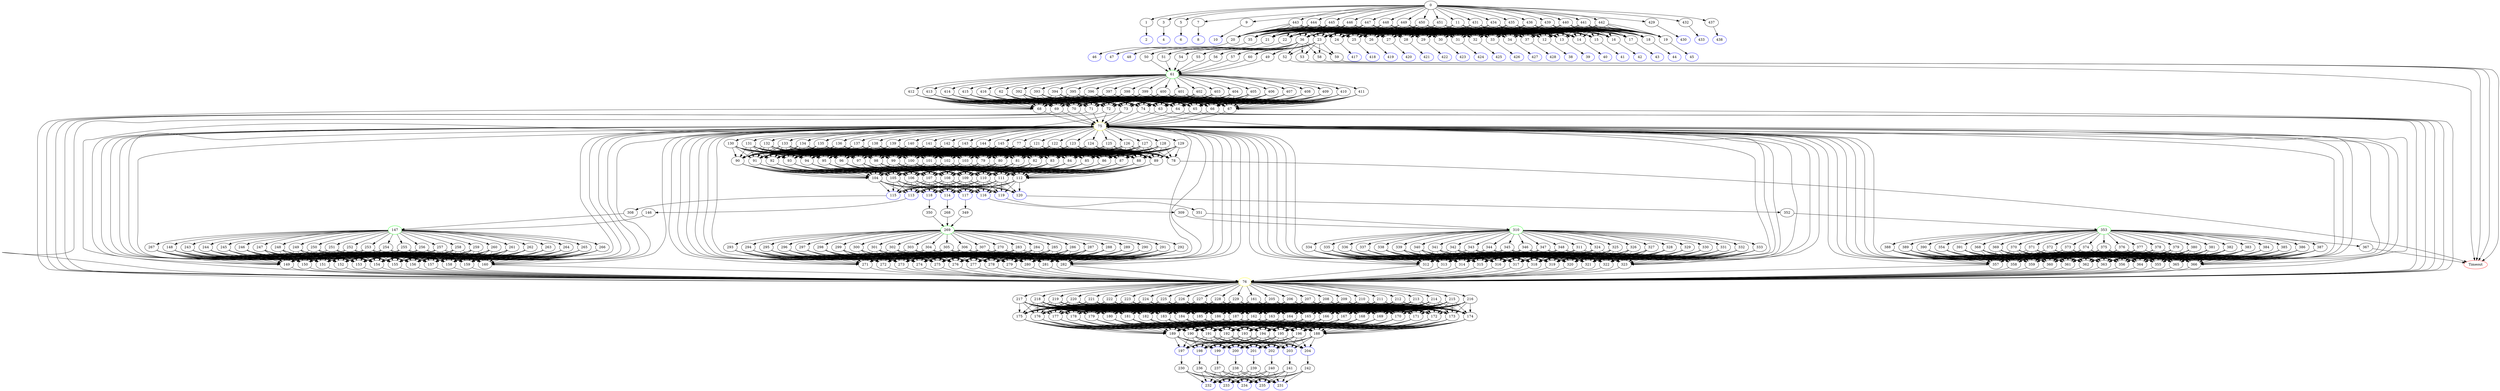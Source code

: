 digraph G {
	0 -> 1;
	0 -> 3;
	0 -> 5;
	0 -> 7;
	0 -> 9;
	0 -> 11;
	0 -> 429;
	0 -> 431;
	0 -> 432;
	0 -> 434;
	0 -> 435;
	0 -> 436;
	0 -> 437;
	0 -> 439;
	0 -> 440;
	0 -> 441;
	0 -> 442;
	0 -> 443;
	0 -> 444;
	0 -> 445;
	0 -> 446;
	0 -> 447;
	0 -> 448;
	0 -> 449;
	0 -> 450;
	0 -> 451;
	1 -> "2";
2 [color=blue];
	3 -> "4";
4 [color=blue];
	5 -> "6";
6 [color=blue];
	7 -> "8";
8 [color=blue];
	9 -> "10";
10 [color=blue];
	11 -> 12;
	11 -> 13;
	11 -> 14;
	11 -> 15;
	11 -> 16;
	11 -> 17;
	11 -> 18;
	11 -> 19;
	11 -> 20;
	11 -> 21;
	11 -> 22;
	11 -> 23;
	11 -> 24;
	11 -> 25;
	11 -> 26;
	11 -> 27;
	11 -> 28;
	11 -> 29;
	11 -> 30;
	11 -> 31;
	11 -> 32;
	11 -> 33;
	11 -> 34;
	11 -> 35;
	11 -> 36;
	11 -> 37;
	12 -> "38";
38 [color=blue];
	13 -> "39";
39 [color=blue];
	14 -> "40";
40 [color=blue];
	15 -> "41";
41 [color=blue];
	16 -> "42";
42 [color=blue];
	17 -> "43";
43 [color=blue];
	18 -> "44";
44 [color=blue];
	19 -> "45";
45 [color=blue];
	20 -> "46";
46 [color=blue];
	21 -> "47";
47 [color=blue];
	22 -> "48";
48 [color=blue];
	23 -> 49;
	23 -> 50;
	23 -> 51;
	23 -> 52;
	23 -> 53;
	23 -> 54;
	23 -> 55;
	23 -> 56;
	23 -> 57;
	23 -> 58;
	23 -> 59;
	23 -> 60;
	24 -> "417";
417 [color=blue];
	25 -> "418";
418 [color=blue];
	26 -> "419";
419 [color=blue];
	27 -> "420";
420 [color=blue];
	28 -> "421";
421 [color=blue];
	29 -> "422";
422 [color=blue];
	30 -> "423";
423 [color=blue];
	31 -> "424";
424 [color=blue];
	32 -> "425";
425 [color=blue];
	33 -> "426";
426 [color=blue];
	34 -> "427";
427 [color=blue];
	35 -> "47";
47 [color=blue];
	36 -> 49;
	36 -> 50;
	36 -> 51;
	36 -> 52;
	36 -> 53;
	36 -> 54;
	36 -> 55;
	36 -> 56;
	36 -> 57;
	36 -> 58;
	36 -> 59;
	36 -> 60;
	37 -> "428";
428 [color=blue];
	49 -> "61";
61 [color=green];
	50 -> "61";
61 [color=green];
	51 -> "61";
61 [color=green];
	52 -> "Timeout";
Timeout [color=red];
	53 -> "Timeout";
Timeout [color=red];
	54 -> "61";
61 [color=green];
	55 -> "61";
61 [color=green];
	56 -> "61";
61 [color=green];
	57 -> "61";
61 [color=green];
	58 -> "Timeout";
Timeout [color=red];
	59 -> "Timeout";
Timeout [color=red];
	60 -> "61";
61 [color=green];
	61 -> 62;
	61 -> 392;
	61 -> 393;
	61 -> 394;
	61 -> 395;
	61 -> 396;
	61 -> 397;
	61 -> 398;
	61 -> 399;
	61 -> 400;
	61 -> 401;
	61 -> 402;
	61 -> 403;
	61 -> 404;
	61 -> 405;
	61 -> 406;
	61 -> 407;
	61 -> 408;
	61 -> 409;
	61 -> 410;
	61 -> 411;
	61 -> 412;
	61 -> 413;
	61 -> 414;
	61 -> 415;
	61 -> 416;
	62 -> 63;
	62 -> 64;
	62 -> 65;
	62 -> 66;
	62 -> 67;
	62 -> 68;
	62 -> 69;
	62 -> 70;
	62 -> 71;
	62 -> 72;
	62 -> 73;
	62 -> 74;
	63 -> "75";
75 [color=yellow];
	63 -> "76";
76 [color=yellow];
	64 -> "75";
75 [color=yellow];
	64 -> "76";
76 [color=yellow];
	65 -> "75";
75 [color=yellow];
	65 -> "76";
76 [color=yellow];
	66 -> "75";
75 [color=yellow];
	66 -> "76";
76 [color=yellow];
	67 -> "75";
75 [color=yellow];
	67 -> "76";
76 [color=yellow];
	68 -> "75";
75 [color=yellow];
	68 -> "76";
76 [color=yellow];
	69 -> "75";
75 [color=yellow];
	69 -> "76";
76 [color=yellow];
	70 -> "75";
75 [color=yellow];
	70 -> "76";
76 [color=yellow];
	71 -> "75";
75 [color=yellow];
	71 -> "76";
76 [color=yellow];
	72 -> "75";
75 [color=yellow];
	72 -> "76";
76 [color=yellow];
	73 -> "75";
75 [color=yellow];
	73 -> "76";
76 [color=yellow];
	74 -> "75";
75 [color=yellow];
	74 -> "76";
76 [color=yellow];
	75 -> 77;
	75 -> 121;
	75 -> 122;
	75 -> 123;
	75 -> 124;
	75 -> 125;
	75 -> 126;
	75 -> 127;
	75 -> 128;
	75 -> 129;
	75 -> 130;
	75 -> 131;
	75 -> 132;
	75 -> 133;
	75 -> 134;
	75 -> 135;
	75 -> 136;
	75 -> 137;
	75 -> 138;
	75 -> 139;
	75 -> 140;
	75 -> 141;
	75 -> 142;
	75 -> 143;
	75 -> 144;
	75 -> 145;
	76 -> 161;
	76 -> 205;
	76 -> 206;
	76 -> 207;
	76 -> 208;
	76 -> 209;
	76 -> 210;
	76 -> 211;
	76 -> 212;
	76 -> 213;
	76 -> 214;
	76 -> 215;
	76 -> 216;
	76 -> 217;
	76 -> 218;
	76 -> 219;
	76 -> 220;
	76 -> 221;
	76 -> 222;
	76 -> 223;
	76 -> 224;
	76 -> 225;
	76 -> 226;
	76 -> 227;
	76 -> 228;
	76 -> 229;
	77 -> 78;
	77 -> 79;
	77 -> 80;
	77 -> 81;
	77 -> 82;
	77 -> 83;
	77 -> 84;
	77 -> 85;
	77 -> 86;
	77 -> 87;
	77 -> 88;
	77 -> 89;
	77 -> 90;
	77 -> 91;
	77 -> 92;
	77 -> 93;
	77 -> 94;
	77 -> 95;
	77 -> 96;
	77 -> 97;
	77 -> 98;
	77 -> 99;
	77 -> 100;
	77 -> 101;
	77 -> 102;
	77 -> 103;
	78 -> "Timeout";
Timeout [color=red];
	79 -> 104;
	79 -> 105;
	79 -> 106;
	79 -> 107;
	79 -> 108;
	79 -> 109;
	79 -> 110;
	79 -> 111;
	79 -> 112;
	80 -> 104;
	80 -> 105;
	80 -> 106;
	80 -> 107;
	80 -> 108;
	80 -> 109;
	80 -> 110;
	80 -> 111;
	80 -> 112;
	81 -> 104;
	81 -> 105;
	81 -> 106;
	81 -> 107;
	81 -> 108;
	81 -> 109;
	81 -> 110;
	81 -> 111;
	81 -> 112;
	82 -> 104;
	82 -> 105;
	82 -> 106;
	82 -> 107;
	82 -> 108;
	82 -> 109;
	82 -> 110;
	82 -> 111;
	82 -> 112;
	83 -> 104;
	83 -> 105;
	83 -> 106;
	83 -> 107;
	83 -> 108;
	83 -> 109;
	83 -> 110;
	83 -> 111;
	83 -> 112;
	84 -> 104;
	84 -> 105;
	84 -> 106;
	84 -> 107;
	84 -> 108;
	84 -> 109;
	84 -> 110;
	84 -> 111;
	84 -> 112;
	85 -> 104;
	85 -> 105;
	85 -> 106;
	85 -> 107;
	85 -> 108;
	85 -> 109;
	85 -> 110;
	85 -> 111;
	85 -> 112;
	86 -> 104;
	86 -> 105;
	86 -> 106;
	86 -> 107;
	86 -> 108;
	86 -> 109;
	86 -> 110;
	86 -> 111;
	86 -> 112;
	87 -> 104;
	87 -> 105;
	87 -> 106;
	87 -> 107;
	87 -> 108;
	87 -> 109;
	87 -> 110;
	87 -> 111;
	87 -> 112;
	88 -> 104;
	88 -> 105;
	88 -> 106;
	88 -> 107;
	88 -> 108;
	88 -> 109;
	88 -> 110;
	88 -> 111;
	88 -> 112;
	89 -> 104;
	89 -> 105;
	89 -> 106;
	89 -> 107;
	89 -> 108;
	89 -> 109;
	89 -> 110;
	89 -> 111;
	89 -> 112;
	90 -> 104;
	90 -> 105;
	90 -> 106;
	90 -> 107;
	90 -> 108;
	90 -> 109;
	90 -> 110;
	90 -> 111;
	90 -> 112;
	91 -> 104;
	91 -> 105;
	91 -> 106;
	91 -> 107;
	91 -> 108;
	91 -> 109;
	91 -> 110;
	91 -> 111;
	91 -> 112;
	92 -> 104;
	92 -> 105;
	92 -> 106;
	92 -> 107;
	92 -> 108;
	92 -> 109;
	92 -> 110;
	92 -> 111;
	92 -> 112;
	93 -> 104;
	93 -> 105;
	93 -> 106;
	93 -> 107;
	93 -> 108;
	93 -> 109;
	93 -> 110;
	93 -> 111;
	93 -> 112;
	94 -> 104;
	94 -> 105;
	94 -> 106;
	94 -> 107;
	94 -> 108;
	94 -> 109;
	94 -> 110;
	94 -> 111;
	94 -> 112;
	95 -> 104;
	95 -> 105;
	95 -> 106;
	95 -> 107;
	95 -> 108;
	95 -> 109;
	95 -> 110;
	95 -> 111;
	95 -> 112;
	96 -> 104;
	96 -> 105;
	96 -> 106;
	96 -> 107;
	96 -> 108;
	96 -> 109;
	96 -> 110;
	96 -> 111;
	96 -> 112;
	97 -> 104;
	97 -> 105;
	97 -> 106;
	97 -> 107;
	97 -> 108;
	97 -> 109;
	97 -> 110;
	97 -> 111;
	97 -> 112;
	98 -> 104;
	98 -> 105;
	98 -> 106;
	98 -> 107;
	98 -> 108;
	98 -> 109;
	98 -> 110;
	98 -> 111;
	98 -> 112;
	99 -> 104;
	99 -> 105;
	99 -> 106;
	99 -> 107;
	99 -> 108;
	99 -> 109;
	99 -> 110;
	99 -> 111;
	99 -> 112;
	100 -> 104;
	100 -> 105;
	100 -> 106;
	100 -> 107;
	100 -> 108;
	100 -> 109;
	100 -> 110;
	100 -> 111;
	100 -> 112;
	101 -> 104;
	101 -> 105;
	101 -> 106;
	101 -> 107;
	101 -> 108;
	101 -> 109;
	101 -> 110;
	101 -> 111;
	101 -> 112;
	102 -> 104;
	102 -> 105;
	102 -> 106;
	102 -> 107;
	102 -> 108;
	102 -> 109;
	102 -> 110;
	102 -> 111;
	102 -> 112;
	103 -> 104;
	103 -> 105;
	103 -> 106;
	103 -> 107;
	103 -> 108;
	103 -> 109;
	103 -> 110;
	103 -> 111;
	103 -> 112;
	104 -> "113";
113 [color=blue];
	104 -> "114";
114 [color=blue];
	104 -> "115";
115 [color=blue];
	104 -> "116";
116 [color=blue];
	104 -> "117";
117 [color=blue];
	104 -> "118";
118 [color=blue];
	104 -> "119";
119 [color=blue];
	104 -> "120";
120 [color=blue];
	105 -> "113";
113 [color=blue];
	105 -> "114";
114 [color=blue];
	105 -> "115";
115 [color=blue];
	105 -> "116";
116 [color=blue];
	105 -> "117";
117 [color=blue];
	105 -> "118";
118 [color=blue];
	105 -> "119";
119 [color=blue];
	105 -> "120";
120 [color=blue];
	106 -> "113";
113 [color=blue];
	106 -> "114";
114 [color=blue];
	106 -> "115";
115 [color=blue];
	106 -> "116";
116 [color=blue];
	106 -> "117";
117 [color=blue];
	106 -> "118";
118 [color=blue];
	106 -> "119";
119 [color=blue];
	106 -> "120";
120 [color=blue];
	107 -> "113";
113 [color=blue];
	107 -> "114";
114 [color=blue];
	107 -> "115";
115 [color=blue];
	107 -> "116";
116 [color=blue];
	107 -> "117";
117 [color=blue];
	107 -> "118";
118 [color=blue];
	107 -> "119";
119 [color=blue];
	107 -> "120";
120 [color=blue];
	108 -> "113";
113 [color=blue];
	108 -> "114";
114 [color=blue];
	108 -> "115";
115 [color=blue];
	108 -> "116";
116 [color=blue];
	108 -> "117";
117 [color=blue];
	108 -> "118";
118 [color=blue];
	108 -> "119";
119 [color=blue];
	108 -> "120";
120 [color=blue];
	109 -> "113";
113 [color=blue];
	109 -> "114";
114 [color=blue];
	109 -> "115";
115 [color=blue];
	109 -> "116";
116 [color=blue];
	109 -> "117";
117 [color=blue];
	109 -> "118";
118 [color=blue];
	109 -> "119";
119 [color=blue];
	109 -> "120";
120 [color=blue];
	110 -> "113";
113 [color=blue];
	110 -> "114";
114 [color=blue];
	110 -> "115";
115 [color=blue];
	110 -> "116";
116 [color=blue];
	110 -> "117";
117 [color=blue];
	110 -> "118";
118 [color=blue];
	110 -> "119";
119 [color=blue];
	110 -> "120";
120 [color=blue];
	111 -> "113";
113 [color=blue];
	111 -> "114";
114 [color=blue];
	111 -> "115";
115 [color=blue];
	111 -> "116";
116 [color=blue];
	111 -> "117";
117 [color=blue];
	111 -> "118";
118 [color=blue];
	111 -> "119";
119 [color=blue];
	111 -> "120";
120 [color=blue];
	112 -> "113";
113 [color=blue];
	112 -> "114";
114 [color=blue];
	112 -> "115";
115 [color=blue];
	112 -> "116";
116 [color=blue];
	112 -> "117";
117 [color=blue];
	112 -> "118";
118 [color=blue];
	112 -> "119";
119 [color=blue];
	112 -> "120";
120 [color=blue];
	113 -> 146;
	114 -> 268;
	115 -> 308;
	116 -> 309;
	117 -> 349;
	118 -> 350;
	119 -> 351;
	120 -> 352;
	121 -> 78;
	121 -> 79;
	121 -> 80;
	121 -> 81;
	121 -> 82;
	121 -> 83;
	121 -> 84;
	121 -> 85;
	121 -> 86;
	121 -> 87;
	121 -> 88;
	121 -> 89;
	121 -> 90;
	121 -> 91;
	121 -> 92;
	121 -> 93;
	121 -> 94;
	121 -> 95;
	121 -> 96;
	121 -> 97;
	121 -> 98;
	121 -> 99;
	121 -> 100;
	121 -> 101;
	121 -> 102;
	121 -> 103;
	122 -> 78;
	122 -> 79;
	122 -> 80;
	122 -> 81;
	122 -> 82;
	122 -> 83;
	122 -> 84;
	122 -> 85;
	122 -> 86;
	122 -> 87;
	122 -> 88;
	122 -> 89;
	122 -> 90;
	122 -> 91;
	122 -> 92;
	122 -> 93;
	122 -> 94;
	122 -> 95;
	122 -> 96;
	122 -> 97;
	122 -> 98;
	122 -> 99;
	122 -> 100;
	122 -> 101;
	122 -> 102;
	122 -> 103;
	123 -> 78;
	123 -> 79;
	123 -> 80;
	123 -> 81;
	123 -> 82;
	123 -> 83;
	123 -> 84;
	123 -> 85;
	123 -> 86;
	123 -> 87;
	123 -> 88;
	123 -> 89;
	123 -> 90;
	123 -> 91;
	123 -> 92;
	123 -> 93;
	123 -> 94;
	123 -> 95;
	123 -> 96;
	123 -> 97;
	123 -> 98;
	123 -> 99;
	123 -> 100;
	123 -> 101;
	123 -> 102;
	123 -> 103;
	124 -> 78;
	124 -> 79;
	124 -> 80;
	124 -> 81;
	124 -> 82;
	124 -> 83;
	124 -> 84;
	124 -> 85;
	124 -> 86;
	124 -> 87;
	124 -> 88;
	124 -> 89;
	124 -> 90;
	124 -> 91;
	124 -> 92;
	124 -> 93;
	124 -> 94;
	124 -> 95;
	124 -> 96;
	124 -> 97;
	124 -> 98;
	124 -> 99;
	124 -> 100;
	124 -> 101;
	124 -> 102;
	124 -> 103;
	125 -> 78;
	125 -> 79;
	125 -> 80;
	125 -> 81;
	125 -> 82;
	125 -> 83;
	125 -> 84;
	125 -> 85;
	125 -> 86;
	125 -> 87;
	125 -> 88;
	125 -> 89;
	125 -> 90;
	125 -> 91;
	125 -> 92;
	125 -> 93;
	125 -> 94;
	125 -> 95;
	125 -> 96;
	125 -> 97;
	125 -> 98;
	125 -> 99;
	125 -> 100;
	125 -> 101;
	125 -> 102;
	125 -> 103;
	126 -> 78;
	126 -> 79;
	126 -> 80;
	126 -> 81;
	126 -> 82;
	126 -> 83;
	126 -> 84;
	126 -> 85;
	126 -> 86;
	126 -> 87;
	126 -> 88;
	126 -> 89;
	126 -> 90;
	126 -> 91;
	126 -> 92;
	126 -> 93;
	126 -> 94;
	126 -> 95;
	126 -> 96;
	126 -> 97;
	126 -> 98;
	126 -> 99;
	126 -> 100;
	126 -> 101;
	126 -> 102;
	126 -> 103;
	127 -> 78;
	127 -> 79;
	127 -> 80;
	127 -> 81;
	127 -> 82;
	127 -> 83;
	127 -> 84;
	127 -> 85;
	127 -> 86;
	127 -> 87;
	127 -> 88;
	127 -> 89;
	127 -> 90;
	127 -> 91;
	127 -> 92;
	127 -> 93;
	127 -> 94;
	127 -> 95;
	127 -> 96;
	127 -> 97;
	127 -> 98;
	127 -> 99;
	127 -> 100;
	127 -> 101;
	127 -> 102;
	127 -> 103;
	128 -> 78;
	128 -> 79;
	128 -> 80;
	128 -> 81;
	128 -> 82;
	128 -> 83;
	128 -> 84;
	128 -> 85;
	128 -> 86;
	128 -> 87;
	128 -> 88;
	128 -> 89;
	128 -> 90;
	128 -> 91;
	128 -> 92;
	128 -> 93;
	128 -> 94;
	128 -> 95;
	128 -> 96;
	128 -> 97;
	128 -> 98;
	128 -> 99;
	128 -> 100;
	128 -> 101;
	128 -> 102;
	128 -> 103;
	129 -> 78;
	129 -> 79;
	129 -> 80;
	129 -> 81;
	129 -> 82;
	129 -> 83;
	129 -> 84;
	129 -> 85;
	129 -> 86;
	129 -> 87;
	129 -> 88;
	129 -> 89;
	129 -> 90;
	129 -> 91;
	129 -> 92;
	129 -> 93;
	129 -> 94;
	129 -> 95;
	129 -> 96;
	129 -> 97;
	129 -> 98;
	129 -> 99;
	129 -> 100;
	129 -> 101;
	129 -> 102;
	129 -> 103;
	130 -> 78;
	130 -> 79;
	130 -> 80;
	130 -> 81;
	130 -> 82;
	130 -> 83;
	130 -> 84;
	130 -> 85;
	130 -> 86;
	130 -> 87;
	130 -> 88;
	130 -> 89;
	130 -> 90;
	130 -> 91;
	130 -> 92;
	130 -> 93;
	130 -> 94;
	130 -> 95;
	130 -> 96;
	130 -> 97;
	130 -> 98;
	130 -> 99;
	130 -> 100;
	130 -> 101;
	130 -> 102;
	130 -> 103;
	131 -> 78;
	131 -> 79;
	131 -> 80;
	131 -> 81;
	131 -> 82;
	131 -> 83;
	131 -> 84;
	131 -> 85;
	131 -> 86;
	131 -> 87;
	131 -> 88;
	131 -> 89;
	131 -> 90;
	131 -> 91;
	131 -> 92;
	131 -> 93;
	131 -> 94;
	131 -> 95;
	131 -> 96;
	131 -> 97;
	131 -> 98;
	131 -> 99;
	131 -> 100;
	131 -> 101;
	131 -> 102;
	131 -> 103;
	132 -> 78;
	132 -> 79;
	132 -> 80;
	132 -> 81;
	132 -> 82;
	132 -> 83;
	132 -> 84;
	132 -> 85;
	132 -> 86;
	132 -> 87;
	132 -> 88;
	132 -> 89;
	132 -> 90;
	132 -> 91;
	132 -> 92;
	132 -> 93;
	132 -> 94;
	132 -> 95;
	132 -> 96;
	132 -> 97;
	132 -> 98;
	132 -> 99;
	132 -> 100;
	132 -> 101;
	132 -> 102;
	132 -> 103;
	133 -> 78;
	133 -> 79;
	133 -> 80;
	133 -> 81;
	133 -> 82;
	133 -> 83;
	133 -> 84;
	133 -> 85;
	133 -> 86;
	133 -> 87;
	133 -> 88;
	133 -> 89;
	133 -> 90;
	133 -> 91;
	133 -> 92;
	133 -> 93;
	133 -> 94;
	133 -> 95;
	133 -> 96;
	133 -> 97;
	133 -> 98;
	133 -> 99;
	133 -> 100;
	133 -> 101;
	133 -> 102;
	133 -> 103;
	134 -> 78;
	134 -> 79;
	134 -> 80;
	134 -> 81;
	134 -> 82;
	134 -> 83;
	134 -> 84;
	134 -> 85;
	134 -> 86;
	134 -> 87;
	134 -> 88;
	134 -> 89;
	134 -> 90;
	134 -> 91;
	134 -> 92;
	134 -> 93;
	134 -> 94;
	134 -> 95;
	134 -> 96;
	134 -> 97;
	134 -> 98;
	134 -> 99;
	134 -> 100;
	134 -> 101;
	134 -> 102;
	134 -> 103;
	135 -> 78;
	135 -> 79;
	135 -> 80;
	135 -> 81;
	135 -> 82;
	135 -> 83;
	135 -> 84;
	135 -> 85;
	135 -> 86;
	135 -> 87;
	135 -> 88;
	135 -> 89;
	135 -> 90;
	135 -> 91;
	135 -> 92;
	135 -> 93;
	135 -> 94;
	135 -> 95;
	135 -> 96;
	135 -> 97;
	135 -> 98;
	135 -> 99;
	135 -> 100;
	135 -> 101;
	135 -> 102;
	135 -> 103;
	136 -> 78;
	136 -> 79;
	136 -> 80;
	136 -> 81;
	136 -> 82;
	136 -> 83;
	136 -> 84;
	136 -> 85;
	136 -> 86;
	136 -> 87;
	136 -> 88;
	136 -> 89;
	136 -> 90;
	136 -> 91;
	136 -> 92;
	136 -> 93;
	136 -> 94;
	136 -> 95;
	136 -> 96;
	136 -> 97;
	136 -> 98;
	136 -> 99;
	136 -> 100;
	136 -> 101;
	136 -> 102;
	136 -> 103;
	137 -> 78;
	137 -> 79;
	137 -> 80;
	137 -> 81;
	137 -> 82;
	137 -> 83;
	137 -> 84;
	137 -> 85;
	137 -> 86;
	137 -> 87;
	137 -> 88;
	137 -> 89;
	137 -> 90;
	137 -> 91;
	137 -> 92;
	137 -> 93;
	137 -> 94;
	137 -> 95;
	137 -> 96;
	137 -> 97;
	137 -> 98;
	137 -> 99;
	137 -> 100;
	137 -> 101;
	137 -> 102;
	137 -> 103;
	138 -> 78;
	138 -> 79;
	138 -> 80;
	138 -> 81;
	138 -> 82;
	138 -> 83;
	138 -> 84;
	138 -> 85;
	138 -> 86;
	138 -> 87;
	138 -> 88;
	138 -> 89;
	138 -> 90;
	138 -> 91;
	138 -> 92;
	138 -> 93;
	138 -> 94;
	138 -> 95;
	138 -> 96;
	138 -> 97;
	138 -> 98;
	138 -> 99;
	138 -> 100;
	138 -> 101;
	138 -> 102;
	138 -> 103;
	139 -> 78;
	139 -> 79;
	139 -> 80;
	139 -> 81;
	139 -> 82;
	139 -> 83;
	139 -> 84;
	139 -> 85;
	139 -> 86;
	139 -> 87;
	139 -> 88;
	139 -> 89;
	139 -> 90;
	139 -> 91;
	139 -> 92;
	139 -> 93;
	139 -> 94;
	139 -> 95;
	139 -> 96;
	139 -> 97;
	139 -> 98;
	139 -> 99;
	139 -> 100;
	139 -> 101;
	139 -> 102;
	139 -> 103;
	140 -> 78;
	140 -> 79;
	140 -> 80;
	140 -> 81;
	140 -> 82;
	140 -> 83;
	140 -> 84;
	140 -> 85;
	140 -> 86;
	140 -> 87;
	140 -> 88;
	140 -> 89;
	140 -> 90;
	140 -> 91;
	140 -> 92;
	140 -> 93;
	140 -> 94;
	140 -> 95;
	140 -> 96;
	140 -> 97;
	140 -> 98;
	140 -> 99;
	140 -> 100;
	140 -> 101;
	140 -> 102;
	140 -> 103;
	141 -> 78;
	141 -> 79;
	141 -> 80;
	141 -> 81;
	141 -> 82;
	141 -> 83;
	141 -> 84;
	141 -> 85;
	141 -> 86;
	141 -> 87;
	141 -> 88;
	141 -> 89;
	141 -> 90;
	141 -> 91;
	141 -> 92;
	141 -> 93;
	141 -> 94;
	141 -> 95;
	141 -> 96;
	141 -> 97;
	141 -> 98;
	141 -> 99;
	141 -> 100;
	141 -> 101;
	141 -> 102;
	141 -> 103;
	142 -> 78;
	142 -> 79;
	142 -> 80;
	142 -> 81;
	142 -> 82;
	142 -> 83;
	142 -> 84;
	142 -> 85;
	142 -> 86;
	142 -> 87;
	142 -> 88;
	142 -> 89;
	142 -> 90;
	142 -> 91;
	142 -> 92;
	142 -> 93;
	142 -> 94;
	142 -> 95;
	142 -> 96;
	142 -> 97;
	142 -> 98;
	142 -> 99;
	142 -> 100;
	142 -> 101;
	142 -> 102;
	142 -> 103;
	143 -> 78;
	143 -> 79;
	143 -> 80;
	143 -> 81;
	143 -> 82;
	143 -> 83;
	143 -> 84;
	143 -> 85;
	143 -> 86;
	143 -> 87;
	143 -> 88;
	143 -> 89;
	143 -> 90;
	143 -> 91;
	143 -> 92;
	143 -> 93;
	143 -> 94;
	143 -> 95;
	143 -> 96;
	143 -> 97;
	143 -> 98;
	143 -> 99;
	143 -> 100;
	143 -> 101;
	143 -> 102;
	143 -> 103;
	144 -> 78;
	144 -> 79;
	144 -> 80;
	144 -> 81;
	144 -> 82;
	144 -> 83;
	144 -> 84;
	144 -> 85;
	144 -> 86;
	144 -> 87;
	144 -> 88;
	144 -> 89;
	144 -> 90;
	144 -> 91;
	144 -> 92;
	144 -> 93;
	144 -> 94;
	144 -> 95;
	144 -> 96;
	144 -> 97;
	144 -> 98;
	144 -> 99;
	144 -> 100;
	144 -> 101;
	144 -> 102;
	144 -> 103;
	145 -> 78;
	145 -> 79;
	145 -> 80;
	145 -> 81;
	145 -> 82;
	145 -> 83;
	145 -> 84;
	145 -> 85;
	145 -> 86;
	145 -> 87;
	145 -> 88;
	145 -> 89;
	145 -> 90;
	145 -> 91;
	145 -> 92;
	145 -> 93;
	145 -> 94;
	145 -> 95;
	145 -> 96;
	145 -> 97;
	145 -> 98;
	145 -> 99;
	145 -> 100;
	145 -> 101;
	145 -> 102;
	145 -> 103;
	146 -> "147";
147 [color=green];
	147 -> 148;
	147 -> 243;
	147 -> 244;
	147 -> 245;
	147 -> 246;
	147 -> 247;
	147 -> 248;
	147 -> 249;
	147 -> 250;
	147 -> 251;
	147 -> 252;
	147 -> 253;
	147 -> 254;
	147 -> 255;
	147 -> 256;
	147 -> 257;
	147 -> 258;
	147 -> 259;
	147 -> 260;
	147 -> 261;
	147 -> 262;
	147 -> 263;
	147 -> 264;
	147 -> 265;
	147 -> 266;
	147 -> 267;
	148 -> 149;
	148 -> 150;
	148 -> 151;
	148 -> 152;
	148 -> 153;
	148 -> 154;
	148 -> 155;
	148 -> 156;
	148 -> 157;
	148 -> 158;
	148 -> 159;
	148 -> 160;
	149 -> "75";
75 [color=yellow];
	149 -> "76";
76 [color=yellow];
	150 -> "75";
75 [color=yellow];
	150 -> "76";
76 [color=yellow];
	151 -> "75";
75 [color=yellow];
	151 -> "76";
76 [color=yellow];
	152 -> "75";
75 [color=yellow];
	152 -> "76";
76 [color=yellow];
	153 -> "75";
75 [color=yellow];
	153 -> "76";
76 [color=yellow];
	154 -> "75";
75 [color=yellow];
	154 -> "76";
76 [color=yellow];
	155 -> "75";
75 [color=yellow];
	155 -> "76";
76 [color=yellow];
	156 -> "75";
75 [color=yellow];
	156 -> "76";
76 [color=yellow];
	157 -> "75";
75 [color=yellow];
	157 -> "76";
76 [color=yellow];
	158 -> "75";
75 [color=yellow];
	158 -> "76";
76 [color=yellow];
	159 -> "75";
75 [color=yellow];
	159 -> "76";
76 [color=yellow];
	160 -> "75";
75 [color=yellow];
	160 -> "76";
76 [color=yellow];
	161 -> 162;
	161 -> 163;
	161 -> 164;
	161 -> 165;
	161 -> 166;
	161 -> 167;
	161 -> 168;
	161 -> 169;
	161 -> 170;
	161 -> 171;
	161 -> 172;
	161 -> 173;
	161 -> 174;
	161 -> 175;
	161 -> 176;
	161 -> 177;
	161 -> 178;
	161 -> 179;
	161 -> 180;
	161 -> 181;
	161 -> 182;
	161 -> 183;
	161 -> 184;
	161 -> 185;
	161 -> 186;
	161 -> 187;
	162 -> 188;
	162 -> 189;
	162 -> 190;
	162 -> 191;
	162 -> 192;
	162 -> 193;
	162 -> 194;
	162 -> 195;
	162 -> 196;
	163 -> 188;
	163 -> 189;
	163 -> 190;
	163 -> 191;
	163 -> 192;
	163 -> 193;
	163 -> 194;
	163 -> 195;
	163 -> 196;
	164 -> 188;
	164 -> 189;
	164 -> 190;
	164 -> 191;
	164 -> 192;
	164 -> 193;
	164 -> 194;
	164 -> 195;
	164 -> 196;
	165 -> 188;
	165 -> 189;
	165 -> 190;
	165 -> 191;
	165 -> 192;
	165 -> 193;
	165 -> 194;
	165 -> 195;
	165 -> 196;
	166 -> 188;
	166 -> 189;
	166 -> 190;
	166 -> 191;
	166 -> 192;
	166 -> 193;
	166 -> 194;
	166 -> 195;
	166 -> 196;
	167 -> 188;
	167 -> 189;
	167 -> 190;
	167 -> 191;
	167 -> 192;
	167 -> 193;
	167 -> 194;
	167 -> 195;
	167 -> 196;
	168 -> 188;
	168 -> 189;
	168 -> 190;
	168 -> 191;
	168 -> 192;
	168 -> 193;
	168 -> 194;
	168 -> 195;
	168 -> 196;
	169 -> 188;
	169 -> 189;
	169 -> 190;
	169 -> 191;
	169 -> 192;
	169 -> 193;
	169 -> 194;
	169 -> 195;
	169 -> 196;
	170 -> 188;
	170 -> 189;
	170 -> 190;
	170 -> 191;
	170 -> 192;
	170 -> 193;
	170 -> 194;
	170 -> 195;
	170 -> 196;
	171 -> 188;
	171 -> 189;
	171 -> 190;
	171 -> 191;
	171 -> 192;
	171 -> 193;
	171 -> 194;
	171 -> 195;
	171 -> 196;
	172 -> 188;
	172 -> 189;
	172 -> 190;
	172 -> 191;
	172 -> 192;
	172 -> 193;
	172 -> 194;
	172 -> 195;
	172 -> 196;
	173 -> 188;
	173 -> 189;
	173 -> 190;
	173 -> 191;
	173 -> 192;
	173 -> 193;
	173 -> 194;
	173 -> 195;
	173 -> 196;
	174 -> 188;
	174 -> 189;
	174 -> 190;
	174 -> 191;
	174 -> 192;
	174 -> 193;
	174 -> 194;
	174 -> 195;
	174 -> 196;
	175 -> 188;
	175 -> 189;
	175 -> 190;
	175 -> 191;
	175 -> 192;
	175 -> 193;
	175 -> 194;
	175 -> 195;
	175 -> 196;
	176 -> 188;
	176 -> 189;
	176 -> 190;
	176 -> 191;
	176 -> 192;
	176 -> 193;
	176 -> 194;
	176 -> 195;
	176 -> 196;
	177 -> 188;
	177 -> 189;
	177 -> 190;
	177 -> 191;
	177 -> 192;
	177 -> 193;
	177 -> 194;
	177 -> 195;
	177 -> 196;
	178 -> 188;
	178 -> 189;
	178 -> 190;
	178 -> 191;
	178 -> 192;
	178 -> 193;
	178 -> 194;
	178 -> 195;
	178 -> 196;
	179 -> 188;
	179 -> 189;
	179 -> 190;
	179 -> 191;
	179 -> 192;
	179 -> 193;
	179 -> 194;
	179 -> 195;
	179 -> 196;
	180 -> 188;
	180 -> 189;
	180 -> 190;
	180 -> 191;
	180 -> 192;
	180 -> 193;
	180 -> 194;
	180 -> 195;
	180 -> 196;
	181 -> 188;
	181 -> 189;
	181 -> 190;
	181 -> 191;
	181 -> 192;
	181 -> 193;
	181 -> 194;
	181 -> 195;
	181 -> 196;
	182 -> 188;
	182 -> 189;
	182 -> 190;
	182 -> 191;
	182 -> 192;
	182 -> 193;
	182 -> 194;
	182 -> 195;
	182 -> 196;
	183 -> 188;
	183 -> 189;
	183 -> 190;
	183 -> 191;
	183 -> 192;
	183 -> 193;
	183 -> 194;
	183 -> 195;
	183 -> 196;
	184 -> 188;
	184 -> 189;
	184 -> 190;
	184 -> 191;
	184 -> 192;
	184 -> 193;
	184 -> 194;
	184 -> 195;
	184 -> 196;
	185 -> 188;
	185 -> 189;
	185 -> 190;
	185 -> 191;
	185 -> 192;
	185 -> 193;
	185 -> 194;
	185 -> 195;
	185 -> 196;
	186 -> 188;
	186 -> 189;
	186 -> 190;
	186 -> 191;
	186 -> 192;
	186 -> 193;
	186 -> 194;
	186 -> 195;
	186 -> 196;
	187 -> 188;
	187 -> 189;
	187 -> 190;
	187 -> 191;
	187 -> 192;
	187 -> 193;
	187 -> 194;
	187 -> 195;
	187 -> 196;
	188 -> "197";
197 [color=blue];
	188 -> "198";
198 [color=blue];
	188 -> "199";
199 [color=blue];
	188 -> "200";
200 [color=blue];
	188 -> "201";
201 [color=blue];
	188 -> "202";
202 [color=blue];
	188 -> "203";
203 [color=blue];
	188 -> "204";
204 [color=blue];
	189 -> "197";
197 [color=blue];
	189 -> "198";
198 [color=blue];
	189 -> "199";
199 [color=blue];
	189 -> "200";
200 [color=blue];
	189 -> "201";
201 [color=blue];
	189 -> "202";
202 [color=blue];
	189 -> "203";
203 [color=blue];
	189 -> "204";
204 [color=blue];
	190 -> "197";
197 [color=blue];
	190 -> "198";
198 [color=blue];
	190 -> "199";
199 [color=blue];
	190 -> "200";
200 [color=blue];
	190 -> "201";
201 [color=blue];
	190 -> "202";
202 [color=blue];
	190 -> "203";
203 [color=blue];
	190 -> "204";
204 [color=blue];
	191 -> "197";
197 [color=blue];
	191 -> "198";
198 [color=blue];
	191 -> "199";
199 [color=blue];
	191 -> "200";
200 [color=blue];
	191 -> "201";
201 [color=blue];
	191 -> "202";
202 [color=blue];
	191 -> "203";
203 [color=blue];
	191 -> "204";
204 [color=blue];
	192 -> "197";
197 [color=blue];
	192 -> "198";
198 [color=blue];
	192 -> "199";
199 [color=blue];
	192 -> "200";
200 [color=blue];
	192 -> "201";
201 [color=blue];
	192 -> "202";
202 [color=blue];
	192 -> "203";
203 [color=blue];
	192 -> "204";
204 [color=blue];
	193 -> "197";
197 [color=blue];
	193 -> "198";
198 [color=blue];
	193 -> "199";
199 [color=blue];
	193 -> "200";
200 [color=blue];
	193 -> "201";
201 [color=blue];
	193 -> "202";
202 [color=blue];
	193 -> "203";
203 [color=blue];
	193 -> "204";
204 [color=blue];
	194 -> "197";
197 [color=blue];
	194 -> "198";
198 [color=blue];
	194 -> "199";
199 [color=blue];
	194 -> "200";
200 [color=blue];
	194 -> "201";
201 [color=blue];
	194 -> "202";
202 [color=blue];
	194 -> "203";
203 [color=blue];
	194 -> "204";
204 [color=blue];
	195 -> "197";
197 [color=blue];
	195 -> "198";
198 [color=blue];
	195 -> "199";
199 [color=blue];
	195 -> "200";
200 [color=blue];
	195 -> "201";
201 [color=blue];
	195 -> "202";
202 [color=blue];
	195 -> "203";
203 [color=blue];
	195 -> "204";
204 [color=blue];
	196 -> "197";
197 [color=blue];
	196 -> "198";
198 [color=blue];
	196 -> "199";
199 [color=blue];
	196 -> "200";
200 [color=blue];
	196 -> "201";
201 [color=blue];
	196 -> "202";
202 [color=blue];
	196 -> "203";
203 [color=blue];
	196 -> "204";
204 [color=blue];
	197 -> 230;
	198 -> 236;
	199 -> 237;
	200 -> 238;
	201 -> 239;
	202 -> 240;
	203 -> 241;
	204 -> 242;
	205 -> 162;
	205 -> 163;
	205 -> 164;
	205 -> 165;
	205 -> 166;
	205 -> 167;
	205 -> 168;
	205 -> 169;
	205 -> 170;
	205 -> 171;
	205 -> 172;
	205 -> 173;
	205 -> 174;
	205 -> 175;
	205 -> 176;
	205 -> 177;
	205 -> 178;
	205 -> 179;
	205 -> 180;
	205 -> 181;
	205 -> 182;
	205 -> 183;
	205 -> 184;
	205 -> 185;
	205 -> 186;
	205 -> 187;
	206 -> 162;
	206 -> 163;
	206 -> 164;
	206 -> 165;
	206 -> 166;
	206 -> 167;
	206 -> 168;
	206 -> 169;
	206 -> 170;
	206 -> 171;
	206 -> 172;
	206 -> 173;
	206 -> 174;
	206 -> 175;
	206 -> 176;
	206 -> 177;
	206 -> 178;
	206 -> 179;
	206 -> 180;
	206 -> 181;
	206 -> 182;
	206 -> 183;
	206 -> 184;
	206 -> 185;
	206 -> 186;
	206 -> 187;
	207 -> 162;
	207 -> 163;
	207 -> 164;
	207 -> 165;
	207 -> 166;
	207 -> 167;
	207 -> 168;
	207 -> 169;
	207 -> 170;
	207 -> 171;
	207 -> 172;
	207 -> 173;
	207 -> 174;
	207 -> 175;
	207 -> 176;
	207 -> 177;
	207 -> 178;
	207 -> 179;
	207 -> 180;
	207 -> 181;
	207 -> 182;
	207 -> 183;
	207 -> 184;
	207 -> 185;
	207 -> 186;
	207 -> 187;
	208 -> 162;
	208 -> 163;
	208 -> 164;
	208 -> 165;
	208 -> 166;
	208 -> 167;
	208 -> 168;
	208 -> 169;
	208 -> 170;
	208 -> 171;
	208 -> 172;
	208 -> 173;
	208 -> 174;
	208 -> 175;
	208 -> 176;
	208 -> 177;
	208 -> 178;
	208 -> 179;
	208 -> 180;
	208 -> 181;
	208 -> 182;
	208 -> 183;
	208 -> 184;
	208 -> 185;
	208 -> 186;
	208 -> 187;
	209 -> 162;
	209 -> 163;
	209 -> 164;
	209 -> 165;
	209 -> 166;
	209 -> 167;
	209 -> 168;
	209 -> 169;
	209 -> 170;
	209 -> 171;
	209 -> 172;
	209 -> 173;
	209 -> 174;
	209 -> 175;
	209 -> 176;
	209 -> 177;
	209 -> 178;
	209 -> 179;
	209 -> 180;
	209 -> 181;
	209 -> 182;
	209 -> 183;
	209 -> 184;
	209 -> 185;
	209 -> 186;
	209 -> 187;
	210 -> 162;
	210 -> 163;
	210 -> 164;
	210 -> 165;
	210 -> 166;
	210 -> 167;
	210 -> 168;
	210 -> 169;
	210 -> 170;
	210 -> 171;
	210 -> 172;
	210 -> 173;
	210 -> 174;
	210 -> 175;
	210 -> 176;
	210 -> 177;
	210 -> 178;
	210 -> 179;
	210 -> 180;
	210 -> 181;
	210 -> 182;
	210 -> 183;
	210 -> 184;
	210 -> 185;
	210 -> 186;
	210 -> 187;
	211 -> 162;
	211 -> 163;
	211 -> 164;
	211 -> 165;
	211 -> 166;
	211 -> 167;
	211 -> 168;
	211 -> 169;
	211 -> 170;
	211 -> 171;
	211 -> 172;
	211 -> 173;
	211 -> 174;
	211 -> 175;
	211 -> 176;
	211 -> 177;
	211 -> 178;
	211 -> 179;
	211 -> 180;
	211 -> 181;
	211 -> 182;
	211 -> 183;
	211 -> 184;
	211 -> 185;
	211 -> 186;
	211 -> 187;
	212 -> 162;
	212 -> 163;
	212 -> 164;
	212 -> 165;
	212 -> 166;
	212 -> 167;
	212 -> 168;
	212 -> 169;
	212 -> 170;
	212 -> 171;
	212 -> 172;
	212 -> 173;
	212 -> 174;
	212 -> 175;
	212 -> 176;
	212 -> 177;
	212 -> 178;
	212 -> 179;
	212 -> 180;
	212 -> 181;
	212 -> 182;
	212 -> 183;
	212 -> 184;
	212 -> 185;
	212 -> 186;
	212 -> 187;
	213 -> 162;
	213 -> 163;
	213 -> 164;
	213 -> 165;
	213 -> 166;
	213 -> 167;
	213 -> 168;
	213 -> 169;
	213 -> 170;
	213 -> 171;
	213 -> 172;
	213 -> 173;
	213 -> 174;
	213 -> 175;
	213 -> 176;
	213 -> 177;
	213 -> 178;
	213 -> 179;
	213 -> 180;
	213 -> 181;
	213 -> 182;
	213 -> 183;
	213 -> 184;
	213 -> 185;
	213 -> 186;
	213 -> 187;
	214 -> 162;
	214 -> 163;
	214 -> 164;
	214 -> 165;
	214 -> 166;
	214 -> 167;
	214 -> 168;
	214 -> 169;
	214 -> 170;
	214 -> 171;
	214 -> 172;
	214 -> 173;
	214 -> 174;
	214 -> 175;
	214 -> 176;
	214 -> 177;
	214 -> 178;
	214 -> 179;
	214 -> 180;
	214 -> 181;
	214 -> 182;
	214 -> 183;
	214 -> 184;
	214 -> 185;
	214 -> 186;
	214 -> 187;
	215 -> 162;
	215 -> 163;
	215 -> 164;
	215 -> 165;
	215 -> 166;
	215 -> 167;
	215 -> 168;
	215 -> 169;
	215 -> 170;
	215 -> 171;
	215 -> 172;
	215 -> 173;
	215 -> 174;
	215 -> 175;
	215 -> 176;
	215 -> 177;
	215 -> 178;
	215 -> 179;
	215 -> 180;
	215 -> 181;
	215 -> 182;
	215 -> 183;
	215 -> 184;
	215 -> 185;
	215 -> 186;
	215 -> 187;
	216 -> 162;
	216 -> 163;
	216 -> 164;
	216 -> 165;
	216 -> 166;
	216 -> 167;
	216 -> 168;
	216 -> 169;
	216 -> 170;
	216 -> 171;
	216 -> 172;
	216 -> 173;
	216 -> 174;
	216 -> 175;
	216 -> 176;
	216 -> 177;
	216 -> 178;
	216 -> 179;
	216 -> 180;
	216 -> 181;
	216 -> 182;
	216 -> 183;
	216 -> 184;
	216 -> 185;
	216 -> 186;
	216 -> 187;
	217 -> 162;
	217 -> 163;
	217 -> 164;
	217 -> 165;
	217 -> 166;
	217 -> 167;
	217 -> 168;
	217 -> 169;
	217 -> 170;
	217 -> 171;
	217 -> 172;
	217 -> 173;
	217 -> 174;
	217 -> 175;
	217 -> 176;
	217 -> 177;
	217 -> 178;
	217 -> 179;
	217 -> 180;
	217 -> 181;
	217 -> 182;
	217 -> 183;
	217 -> 184;
	217 -> 185;
	217 -> 186;
	217 -> 187;
	218 -> 162;
	218 -> 163;
	218 -> 164;
	218 -> 165;
	218 -> 166;
	218 -> 167;
	218 -> 168;
	218 -> 169;
	218 -> 170;
	218 -> 171;
	218 -> 172;
	218 -> 173;
	218 -> 174;
	218 -> 175;
	218 -> 176;
	218 -> 177;
	218 -> 178;
	218 -> 179;
	218 -> 180;
	218 -> 181;
	218 -> 182;
	218 -> 183;
	218 -> 184;
	218 -> 185;
	218 -> 186;
	218 -> 187;
	219 -> 162;
	219 -> 163;
	219 -> 164;
	219 -> 165;
	219 -> 166;
	219 -> 167;
	219 -> 168;
	219 -> 169;
	219 -> 170;
	219 -> 171;
	219 -> 172;
	219 -> 173;
	219 -> 174;
	219 -> 175;
	219 -> 176;
	219 -> 177;
	219 -> 178;
	219 -> 179;
	219 -> 180;
	219 -> 181;
	219 -> 182;
	219 -> 183;
	219 -> 184;
	219 -> 185;
	219 -> 186;
	219 -> 187;
	220 -> 162;
	220 -> 163;
	220 -> 164;
	220 -> 165;
	220 -> 166;
	220 -> 167;
	220 -> 168;
	220 -> 169;
	220 -> 170;
	220 -> 171;
	220 -> 172;
	220 -> 173;
	220 -> 174;
	220 -> 175;
	220 -> 176;
	220 -> 177;
	220 -> 178;
	220 -> 179;
	220 -> 180;
	220 -> 181;
	220 -> 182;
	220 -> 183;
	220 -> 184;
	220 -> 185;
	220 -> 186;
	220 -> 187;
	221 -> 162;
	221 -> 163;
	221 -> 164;
	221 -> 165;
	221 -> 166;
	221 -> 167;
	221 -> 168;
	221 -> 169;
	221 -> 170;
	221 -> 171;
	221 -> 172;
	221 -> 173;
	221 -> 174;
	221 -> 175;
	221 -> 176;
	221 -> 177;
	221 -> 178;
	221 -> 179;
	221 -> 180;
	221 -> 181;
	221 -> 182;
	221 -> 183;
	221 -> 184;
	221 -> 185;
	221 -> 186;
	221 -> 187;
	222 -> 162;
	222 -> 163;
	222 -> 164;
	222 -> 165;
	222 -> 166;
	222 -> 167;
	222 -> 168;
	222 -> 169;
	222 -> 170;
	222 -> 171;
	222 -> 172;
	222 -> 173;
	222 -> 174;
	222 -> 175;
	222 -> 176;
	222 -> 177;
	222 -> 178;
	222 -> 179;
	222 -> 180;
	222 -> 181;
	222 -> 182;
	222 -> 183;
	222 -> 184;
	222 -> 185;
	222 -> 186;
	222 -> 187;
	223 -> 162;
	223 -> 163;
	223 -> 164;
	223 -> 165;
	223 -> 166;
	223 -> 167;
	223 -> 168;
	223 -> 169;
	223 -> 170;
	223 -> 171;
	223 -> 172;
	223 -> 173;
	223 -> 174;
	223 -> 175;
	223 -> 176;
	223 -> 177;
	223 -> 178;
	223 -> 179;
	223 -> 180;
	223 -> 181;
	223 -> 182;
	223 -> 183;
	223 -> 184;
	223 -> 185;
	223 -> 186;
	223 -> 187;
	224 -> 162;
	224 -> 163;
	224 -> 164;
	224 -> 165;
	224 -> 166;
	224 -> 167;
	224 -> 168;
	224 -> 169;
	224 -> 170;
	224 -> 171;
	224 -> 172;
	224 -> 173;
	224 -> 174;
	224 -> 175;
	224 -> 176;
	224 -> 177;
	224 -> 178;
	224 -> 179;
	224 -> 180;
	224 -> 181;
	224 -> 182;
	224 -> 183;
	224 -> 184;
	224 -> 185;
	224 -> 186;
	224 -> 187;
	225 -> 162;
	225 -> 163;
	225 -> 164;
	225 -> 165;
	225 -> 166;
	225 -> 167;
	225 -> 168;
	225 -> 169;
	225 -> 170;
	225 -> 171;
	225 -> 172;
	225 -> 173;
	225 -> 174;
	225 -> 175;
	225 -> 176;
	225 -> 177;
	225 -> 178;
	225 -> 179;
	225 -> 180;
	225 -> 181;
	225 -> 182;
	225 -> 183;
	225 -> 184;
	225 -> 185;
	225 -> 186;
	225 -> 187;
	226 -> 162;
	226 -> 163;
	226 -> 164;
	226 -> 165;
	226 -> 166;
	226 -> 167;
	226 -> 168;
	226 -> 169;
	226 -> 170;
	226 -> 171;
	226 -> 172;
	226 -> 173;
	226 -> 174;
	226 -> 175;
	226 -> 176;
	226 -> 177;
	226 -> 178;
	226 -> 179;
	226 -> 180;
	226 -> 181;
	226 -> 182;
	226 -> 183;
	226 -> 184;
	226 -> 185;
	226 -> 186;
	226 -> 187;
	227 -> 162;
	227 -> 163;
	227 -> 164;
	227 -> 165;
	227 -> 166;
	227 -> 167;
	227 -> 168;
	227 -> 169;
	227 -> 170;
	227 -> 171;
	227 -> 172;
	227 -> 173;
	227 -> 174;
	227 -> 175;
	227 -> 176;
	227 -> 177;
	227 -> 178;
	227 -> 179;
	227 -> 180;
	227 -> 181;
	227 -> 182;
	227 -> 183;
	227 -> 184;
	227 -> 185;
	227 -> 186;
	227 -> 187;
	228 -> 162;
	228 -> 163;
	228 -> 164;
	228 -> 165;
	228 -> 166;
	228 -> 167;
	228 -> 168;
	228 -> 169;
	228 -> 170;
	228 -> 171;
	228 -> 172;
	228 -> 173;
	228 -> 174;
	228 -> 175;
	228 -> 176;
	228 -> 177;
	228 -> 178;
	228 -> 179;
	228 -> 180;
	228 -> 181;
	228 -> 182;
	228 -> 183;
	228 -> 184;
	228 -> 185;
	228 -> 186;
	228 -> 187;
	229 -> 162;
	229 -> 163;
	229 -> 164;
	229 -> 165;
	229 -> 166;
	229 -> 167;
	229 -> 168;
	229 -> 169;
	229 -> 170;
	229 -> 171;
	229 -> 172;
	229 -> 173;
	229 -> 174;
	229 -> 175;
	229 -> 176;
	229 -> 177;
	229 -> 178;
	229 -> 179;
	229 -> 180;
	229 -> 181;
	229 -> 182;
	229 -> 183;
	229 -> 184;
	229 -> 185;
	229 -> 186;
	229 -> 187;
	230 -> "231";
231 [color=blue];
	230 -> "232";
232 [color=blue];
	230 -> "233";
233 [color=blue];
	230 -> "234";
234 [color=blue];
	230 -> "235";
235 [color=blue];
	236 -> "231";
231 [color=blue];
	236 -> "232";
232 [color=blue];
	236 -> "233";
233 [color=blue];
	236 -> "234";
234 [color=blue];
	236 -> "235";
235 [color=blue];
	237 -> "231";
231 [color=blue];
	237 -> "232";
232 [color=blue];
	237 -> "233";
233 [color=blue];
	237 -> "234";
234 [color=blue];
	237 -> "235";
235 [color=blue];
	238 -> "231";
231 [color=blue];
	238 -> "232";
232 [color=blue];
	238 -> "233";
233 [color=blue];
	238 -> "234";
234 [color=blue];
	238 -> "235";
235 [color=blue];
	239 -> "231";
231 [color=blue];
	239 -> "232";
232 [color=blue];
	239 -> "233";
233 [color=blue];
	239 -> "234";
234 [color=blue];
	239 -> "235";
235 [color=blue];
	240 -> "231";
231 [color=blue];
	240 -> "232";
232 [color=blue];
	240 -> "233";
233 [color=blue];
	240 -> "234";
234 [color=blue];
	240 -> "235";
235 [color=blue];
	241 -> "231";
231 [color=blue];
	241 -> "232";
232 [color=blue];
	241 -> "233";
233 [color=blue];
	241 -> "234";
234 [color=blue];
	241 -> "235";
235 [color=blue];
	242 -> "231";
231 [color=blue];
	242 -> "232";
232 [color=blue];
	242 -> "233";
233 [color=blue];
	242 -> "234";
234 [color=blue];
	242 -> "235";
235 [color=blue];
	243 -> 149;
	243 -> 150;
	243 -> 151;
	243 -> 152;
	243 -> 153;
	243 -> 154;
	243 -> 155;
	243 -> 156;
	243 -> 157;
	243 -> 158;
	243 -> 159;
	243 -> 160;
	244 -> 149;
	244 -> 150;
	244 -> 151;
	244 -> 152;
	244 -> 153;
	244 -> 154;
	244 -> 155;
	244 -> 156;
	244 -> 157;
	244 -> 158;
	244 -> 159;
	244 -> 160;
	245 -> 149;
	245 -> 150;
	245 -> 151;
	245 -> 152;
	245 -> 153;
	245 -> 154;
	245 -> 155;
	245 -> 156;
	245 -> 157;
	245 -> 158;
	245 -> 159;
	245 -> 160;
	246 -> 149;
	246 -> 150;
	246 -> 151;
	246 -> 152;
	246 -> 153;
	246 -> 154;
	246 -> 155;
	246 -> 156;
	246 -> 157;
	246 -> 158;
	246 -> 159;
	246 -> 160;
	247 -> 149;
	247 -> 150;
	247 -> 151;
	247 -> 152;
	247 -> 153;
	247 -> 154;
	247 -> 155;
	247 -> 156;
	247 -> 157;
	247 -> 158;
	247 -> 159;
	247 -> 160;
	248 -> 149;
	248 -> 150;
	248 -> 151;
	248 -> 152;
	248 -> 153;
	248 -> 154;
	248 -> 155;
	248 -> 156;
	248 -> 157;
	248 -> 158;
	248 -> 159;
	248 -> 160;
	249 -> 149;
	249 -> 150;
	249 -> 151;
	249 -> 152;
	249 -> 153;
	249 -> 154;
	249 -> 155;
	249 -> 156;
	249 -> 157;
	249 -> 158;
	249 -> 159;
	249 -> 160;
	250 -> 149;
	250 -> 150;
	250 -> 151;
	250 -> 152;
	250 -> 153;
	250 -> 154;
	250 -> 155;
	250 -> 156;
	250 -> 157;
	250 -> 158;
	250 -> 159;
	250 -> 160;
	251 -> 149;
	251 -> 150;
	251 -> 151;
	251 -> 152;
	251 -> 153;
	251 -> 154;
	251 -> 155;
	251 -> 156;
	251 -> 157;
	251 -> 158;
	251 -> 159;
	251 -> 160;
	252 -> 149;
	252 -> 150;
	252 -> 151;
	252 -> 152;
	252 -> 153;
	252 -> 154;
	252 -> 155;
	252 -> 156;
	252 -> 157;
	252 -> 158;
	252 -> 159;
	252 -> 160;
	253 -> 149;
	253 -> 150;
	253 -> 151;
	253 -> 152;
	253 -> 153;
	253 -> 154;
	253 -> 155;
	253 -> 156;
	253 -> 157;
	253 -> 158;
	253 -> 159;
	253 -> 160;
	254 -> 149;
	254 -> 150;
	254 -> 151;
	254 -> 152;
	254 -> 153;
	254 -> 154;
	254 -> 155;
	254 -> 156;
	254 -> 157;
	254 -> 158;
	254 -> 159;
	254 -> 160;
	255 -> 149;
	255 -> 150;
	255 -> 151;
	255 -> 152;
	255 -> 153;
	255 -> 154;
	255 -> 155;
	255 -> 156;
	255 -> 157;
	255 -> 158;
	255 -> 159;
	255 -> 160;
	256 -> 149;
	256 -> 150;
	256 -> 151;
	256 -> 152;
	256 -> 153;
	256 -> 154;
	256 -> 155;
	256 -> 156;
	256 -> 157;
	256 -> 158;
	256 -> 159;
	256 -> 160;
	257 -> 149;
	257 -> 150;
	257 -> 151;
	257 -> 152;
	257 -> 153;
	257 -> 154;
	257 -> 155;
	257 -> 156;
	257 -> 157;
	257 -> 158;
	257 -> 159;
	257 -> 160;
	258 -> 149;
	258 -> 150;
	258 -> 151;
	258 -> 152;
	258 -> 153;
	258 -> 154;
	258 -> 155;
	258 -> 156;
	258 -> 157;
	258 -> 158;
	258 -> 159;
	258 -> 160;
	259 -> 149;
	259 -> 150;
	259 -> 151;
	259 -> 152;
	259 -> 153;
	259 -> 154;
	259 -> 155;
	259 -> 156;
	259 -> 157;
	259 -> 158;
	259 -> 159;
	259 -> 160;
	260 -> 149;
	260 -> 150;
	260 -> 151;
	260 -> 152;
	260 -> 153;
	260 -> 154;
	260 -> 155;
	260 -> 156;
	260 -> 157;
	260 -> 158;
	260 -> 159;
	260 -> 160;
	261 -> 149;
	261 -> 150;
	261 -> 151;
	261 -> 152;
	261 -> 153;
	261 -> 154;
	261 -> 155;
	261 -> 156;
	261 -> 157;
	261 -> 158;
	261 -> 159;
	261 -> 160;
	262 -> 149;
	262 -> 150;
	262 -> 151;
	262 -> 152;
	262 -> 153;
	262 -> 154;
	262 -> 155;
	262 -> 156;
	262 -> 157;
	262 -> 158;
	262 -> 159;
	262 -> 160;
	263 -> 149;
	263 -> 150;
	263 -> 151;
	263 -> 152;
	263 -> 153;
	263 -> 154;
	263 -> 155;
	263 -> 156;
	263 -> 157;
	263 -> 158;
	263 -> 159;
	263 -> 160;
	264 -> 149;
	264 -> 150;
	264 -> 151;
	264 -> 152;
	264 -> 153;
	264 -> 154;
	264 -> 155;
	264 -> 156;
	264 -> 157;
	264 -> 158;
	264 -> 159;
	264 -> 160;
	265 -> 149;
	265 -> 150;
	265 -> 151;
	265 -> 152;
	265 -> 153;
	265 -> 154;
	265 -> 155;
	265 -> 156;
	265 -> 157;
	265 -> 158;
	265 -> 159;
	265 -> 160;
	266 -> 149;
	266 -> 150;
	266 -> 151;
	266 -> 152;
	266 -> 153;
	266 -> 154;
	266 -> 155;
	266 -> 156;
	266 -> 157;
	266 -> 158;
	266 -> 159;
	266 -> 160;
	267 -> 149;
	267 -> 150;
	267 -> 151;
	267 -> 152;
	267 -> 153;
	267 -> 154;
	267 -> 155;
	267 -> 156;
	267 -> 157;
	267 -> 158;
	267 -> 159;
	267 -> 160;
	268 -> "269";
269 [color=green];
	269 -> 270;
	269 -> 283;
	269 -> 284;
	269 -> 285;
	269 -> 286;
	269 -> 287;
	269 -> 288;
	269 -> 289;
	269 -> 290;
	269 -> 291;
	269 -> 292;
	269 -> 293;
	269 -> 294;
	269 -> 295;
	269 -> 296;
	269 -> 297;
	269 -> 298;
	269 -> 299;
	269 -> 300;
	269 -> 301;
	269 -> 302;
	269 -> 303;
	269 -> 304;
	269 -> 305;
	269 -> 306;
	269 -> 307;
	270 -> 271;
	270 -> 272;
	270 -> 273;
	270 -> 274;
	270 -> 275;
	270 -> 276;
	270 -> 277;
	270 -> 278;
	270 -> 279;
	270 -> 280;
	270 -> 281;
	270 -> 282;
	271 -> "75";
75 [color=yellow];
	271 -> "76";
76 [color=yellow];
	272 -> "75";
75 [color=yellow];
	272 -> "76";
76 [color=yellow];
	273 -> "75";
75 [color=yellow];
	273 -> "76";
76 [color=yellow];
	274 -> "75";
75 [color=yellow];
	274 -> "76";
76 [color=yellow];
	275 -> "75";
75 [color=yellow];
	275 -> "76";
76 [color=yellow];
	276 -> "75";
75 [color=yellow];
	276 -> "76";
76 [color=yellow];
	277 -> "75";
75 [color=yellow];
	277 -> "76";
76 [color=yellow];
	278 -> "75";
75 [color=yellow];
	278 -> "76";
76 [color=yellow];
	279 -> "75";
75 [color=yellow];
	279 -> "76";
76 [color=yellow];
	280 -> "75";
75 [color=yellow];
	280 -> "76";
76 [color=yellow];
	281 -> "75";
75 [color=yellow];
	281 -> "76";
76 [color=yellow];
	282 -> "75";
75 [color=yellow];
	282 -> "76";
76 [color=yellow];
	283 -> 271;
	283 -> 272;
	283 -> 273;
	283 -> 274;
	283 -> 275;
	283 -> 276;
	283 -> 277;
	283 -> 278;
	283 -> 279;
	283 -> 280;
	283 -> 281;
	283 -> 282;
	284 -> 271;
	284 -> 272;
	284 -> 273;
	284 -> 274;
	284 -> 275;
	284 -> 276;
	284 -> 277;
	284 -> 278;
	284 -> 279;
	284 -> 280;
	284 -> 281;
	284 -> 282;
	285 -> 271;
	285 -> 272;
	285 -> 273;
	285 -> 274;
	285 -> 275;
	285 -> 276;
	285 -> 277;
	285 -> 278;
	285 -> 279;
	285 -> 280;
	285 -> 281;
	285 -> 282;
	286 -> 271;
	286 -> 272;
	286 -> 273;
	286 -> 274;
	286 -> 275;
	286 -> 276;
	286 -> 277;
	286 -> 278;
	286 -> 279;
	286 -> 280;
	286 -> 281;
	286 -> 282;
	287 -> 271;
	287 -> 272;
	287 -> 273;
	287 -> 274;
	287 -> 275;
	287 -> 276;
	287 -> 277;
	287 -> 278;
	287 -> 279;
	287 -> 280;
	287 -> 281;
	287 -> 282;
	288 -> 271;
	288 -> 272;
	288 -> 273;
	288 -> 274;
	288 -> 275;
	288 -> 276;
	288 -> 277;
	288 -> 278;
	288 -> 279;
	288 -> 280;
	288 -> 281;
	288 -> 282;
	289 -> 271;
	289 -> 272;
	289 -> 273;
	289 -> 274;
	289 -> 275;
	289 -> 276;
	289 -> 277;
	289 -> 278;
	289 -> 279;
	289 -> 280;
	289 -> 281;
	289 -> 282;
	290 -> 271;
	290 -> 272;
	290 -> 273;
	290 -> 274;
	290 -> 275;
	290 -> 276;
	290 -> 277;
	290 -> 278;
	290 -> 279;
	290 -> 280;
	290 -> 281;
	290 -> 282;
	291 -> 271;
	291 -> 272;
	291 -> 273;
	291 -> 274;
	291 -> 275;
	291 -> 276;
	291 -> 277;
	291 -> 278;
	291 -> 279;
	291 -> 280;
	291 -> 281;
	291 -> 282;
	292 -> 271;
	292 -> 272;
	292 -> 273;
	292 -> 274;
	292 -> 275;
	292 -> 276;
	292 -> 277;
	292 -> 278;
	292 -> 279;
	292 -> 280;
	292 -> 281;
	292 -> 282;
	293 -> 271;
	293 -> 272;
	293 -> 273;
	293 -> 274;
	293 -> 275;
	293 -> 276;
	293 -> 277;
	293 -> 278;
	293 -> 279;
	293 -> 280;
	293 -> 281;
	293 -> 282;
	294 -> 271;
	294 -> 272;
	294 -> 273;
	294 -> 274;
	294 -> 275;
	294 -> 276;
	294 -> 277;
	294 -> 278;
	294 -> 279;
	294 -> 280;
	294 -> 281;
	294 -> 282;
	295 -> 271;
	295 -> 272;
	295 -> 273;
	295 -> 274;
	295 -> 275;
	295 -> 276;
	295 -> 277;
	295 -> 278;
	295 -> 279;
	295 -> 280;
	295 -> 281;
	295 -> 282;
	296 -> 271;
	296 -> 272;
	296 -> 273;
	296 -> 274;
	296 -> 275;
	296 -> 276;
	296 -> 277;
	296 -> 278;
	296 -> 279;
	296 -> 280;
	296 -> 281;
	296 -> 282;
	297 -> 271;
	297 -> 272;
	297 -> 273;
	297 -> 274;
	297 -> 275;
	297 -> 276;
	297 -> 277;
	297 -> 278;
	297 -> 279;
	297 -> 280;
	297 -> 281;
	297 -> 282;
	298 -> 271;
	298 -> 272;
	298 -> 273;
	298 -> 274;
	298 -> 275;
	298 -> 276;
	298 -> 277;
	298 -> 278;
	298 -> 279;
	298 -> 280;
	298 -> 281;
	298 -> 282;
	299 -> 271;
	299 -> 272;
	299 -> 273;
	299 -> 274;
	299 -> 275;
	299 -> 276;
	299 -> 277;
	299 -> 278;
	299 -> 279;
	299 -> 280;
	299 -> 281;
	299 -> 282;
	300 -> 271;
	300 -> 272;
	300 -> 273;
	300 -> 274;
	300 -> 275;
	300 -> 276;
	300 -> 277;
	300 -> 278;
	300 -> 279;
	300 -> 280;
	300 -> 281;
	300 -> 282;
	301 -> 271;
	301 -> 272;
	301 -> 273;
	301 -> 274;
	301 -> 275;
	301 -> 276;
	301 -> 277;
	301 -> 278;
	301 -> 279;
	301 -> 280;
	301 -> 281;
	301 -> 282;
	302 -> 271;
	302 -> 272;
	302 -> 273;
	302 -> 274;
	302 -> 275;
	302 -> 276;
	302 -> 277;
	302 -> 278;
	302 -> 279;
	302 -> 280;
	302 -> 281;
	302 -> 282;
	303 -> 271;
	303 -> 272;
	303 -> 273;
	303 -> 274;
	303 -> 275;
	303 -> 276;
	303 -> 277;
	303 -> 278;
	303 -> 279;
	303 -> 280;
	303 -> 281;
	303 -> 282;
	304 -> 271;
	304 -> 272;
	304 -> 273;
	304 -> 274;
	304 -> 275;
	304 -> 276;
	304 -> 277;
	304 -> 278;
	304 -> 279;
	304 -> 280;
	304 -> 281;
	304 -> 282;
	305 -> 271;
	305 -> 272;
	305 -> 273;
	305 -> 274;
	305 -> 275;
	305 -> 276;
	305 -> 277;
	305 -> 278;
	305 -> 279;
	305 -> 280;
	305 -> 281;
	305 -> 282;
	306 -> 271;
	306 -> 272;
	306 -> 273;
	306 -> 274;
	306 -> 275;
	306 -> 276;
	306 -> 277;
	306 -> 278;
	306 -> 279;
	306 -> 280;
	306 -> 281;
	306 -> 282;
	307 -> 271;
	307 -> 272;
	307 -> 273;
	307 -> 274;
	307 -> 275;
	307 -> 276;
	307 -> 277;
	307 -> 278;
	307 -> 279;
	307 -> 280;
	307 -> 281;
	307 -> 282;
	308 -> "147";
147 [color=green];
	309 -> "310";
310 [color=green];
	310 -> 311;
	310 -> 324;
	310 -> 325;
	310 -> 326;
	310 -> 327;
	310 -> 328;
	310 -> 329;
	310 -> 330;
	310 -> 331;
	310 -> 332;
	310 -> 333;
	310 -> 334;
	310 -> 335;
	310 -> 336;
	310 -> 337;
	310 -> 338;
	310 -> 339;
	310 -> 340;
	310 -> 341;
	310 -> 342;
	310 -> 343;
	310 -> 344;
	310 -> 345;
	310 -> 346;
	310 -> 347;
	310 -> 348;
	311 -> 312;
	311 -> 313;
	311 -> 314;
	311 -> 315;
	311 -> 316;
	311 -> 317;
	311 -> 318;
	311 -> 319;
	311 -> 320;
	311 -> 321;
	311 -> 322;
	311 -> 323;
	312 -> "75";
75 [color=yellow];
	312 -> "76";
76 [color=yellow];
	313 -> "75";
75 [color=yellow];
	313 -> "76";
76 [color=yellow];
	314 -> "75";
75 [color=yellow];
	314 -> "76";
76 [color=yellow];
	315 -> "75";
75 [color=yellow];
	315 -> "76";
76 [color=yellow];
	316 -> "75";
75 [color=yellow];
	316 -> "76";
76 [color=yellow];
	317 -> "75";
75 [color=yellow];
	317 -> "76";
76 [color=yellow];
	318 -> "75";
75 [color=yellow];
	318 -> "76";
76 [color=yellow];
	319 -> "75";
75 [color=yellow];
	319 -> "76";
76 [color=yellow];
	320 -> "75";
75 [color=yellow];
	320 -> "76";
76 [color=yellow];
	321 -> "75";
75 [color=yellow];
	321 -> "76";
76 [color=yellow];
	322 -> "75";
75 [color=yellow];
	322 -> "76";
76 [color=yellow];
	323 -> "75";
75 [color=yellow];
	323 -> "76";
76 [color=yellow];
	324 -> 312;
	324 -> 313;
	324 -> 314;
	324 -> 315;
	324 -> 316;
	324 -> 317;
	324 -> 318;
	324 -> 319;
	324 -> 320;
	324 -> 321;
	324 -> 322;
	324 -> 323;
	325 -> 312;
	325 -> 313;
	325 -> 314;
	325 -> 315;
	325 -> 316;
	325 -> 317;
	325 -> 318;
	325 -> 319;
	325 -> 320;
	325 -> 321;
	325 -> 322;
	325 -> 323;
	326 -> 312;
	326 -> 313;
	326 -> 314;
	326 -> 315;
	326 -> 316;
	326 -> 317;
	326 -> 318;
	326 -> 319;
	326 -> 320;
	326 -> 321;
	326 -> 322;
	326 -> 323;
	327 -> 312;
	327 -> 313;
	327 -> 314;
	327 -> 315;
	327 -> 316;
	327 -> 317;
	327 -> 318;
	327 -> 319;
	327 -> 320;
	327 -> 321;
	327 -> 322;
	327 -> 323;
	328 -> 312;
	328 -> 313;
	328 -> 314;
	328 -> 315;
	328 -> 316;
	328 -> 317;
	328 -> 318;
	328 -> 319;
	328 -> 320;
	328 -> 321;
	328 -> 322;
	328 -> 323;
	329 -> 312;
	329 -> 313;
	329 -> 314;
	329 -> 315;
	329 -> 316;
	329 -> 317;
	329 -> 318;
	329 -> 319;
	329 -> 320;
	329 -> 321;
	329 -> 322;
	329 -> 323;
	330 -> 312;
	330 -> 313;
	330 -> 314;
	330 -> 315;
	330 -> 316;
	330 -> 317;
	330 -> 318;
	330 -> 319;
	330 -> 320;
	330 -> 321;
	330 -> 322;
	330 -> 323;
	331 -> 312;
	331 -> 313;
	331 -> 314;
	331 -> 315;
	331 -> 316;
	331 -> 317;
	331 -> 318;
	331 -> 319;
	331 -> 320;
	331 -> 321;
	331 -> 322;
	331 -> 323;
	332 -> 312;
	332 -> 313;
	332 -> 314;
	332 -> 315;
	332 -> 316;
	332 -> 317;
	332 -> 318;
	332 -> 319;
	332 -> 320;
	332 -> 321;
	332 -> 322;
	332 -> 323;
	333 -> 312;
	333 -> 313;
	333 -> 314;
	333 -> 315;
	333 -> 316;
	333 -> 317;
	333 -> 318;
	333 -> 319;
	333 -> 320;
	333 -> 321;
	333 -> 322;
	333 -> 323;
	334 -> 312;
	334 -> 313;
	334 -> 314;
	334 -> 315;
	334 -> 316;
	334 -> 317;
	334 -> 318;
	334 -> 319;
	334 -> 320;
	334 -> 321;
	334 -> 322;
	334 -> 323;
	335 -> 312;
	335 -> 313;
	335 -> 314;
	335 -> 315;
	335 -> 316;
	335 -> 317;
	335 -> 318;
	335 -> 319;
	335 -> 320;
	335 -> 321;
	335 -> 322;
	335 -> 323;
	336 -> 312;
	336 -> 313;
	336 -> 314;
	336 -> 315;
	336 -> 316;
	336 -> 317;
	336 -> 318;
	336 -> 319;
	336 -> 320;
	336 -> 321;
	336 -> 322;
	336 -> 323;
	337 -> 312;
	337 -> 313;
	337 -> 314;
	337 -> 315;
	337 -> 316;
	337 -> 317;
	337 -> 318;
	337 -> 319;
	337 -> 320;
	337 -> 321;
	337 -> 322;
	337 -> 323;
	338 -> 312;
	338 -> 313;
	338 -> 314;
	338 -> 315;
	338 -> 316;
	338 -> 317;
	338 -> 318;
	338 -> 319;
	338 -> 320;
	338 -> 321;
	338 -> 322;
	338 -> 323;
	339 -> 312;
	339 -> 313;
	339 -> 314;
	339 -> 315;
	339 -> 316;
	339 -> 317;
	339 -> 318;
	339 -> 319;
	339 -> 320;
	339 -> 321;
	339 -> 322;
	339 -> 323;
	340 -> 312;
	340 -> 313;
	340 -> 314;
	340 -> 315;
	340 -> 316;
	340 -> 317;
	340 -> 318;
	340 -> 319;
	340 -> 320;
	340 -> 321;
	340 -> 322;
	340 -> 323;
	341 -> 312;
	341 -> 313;
	341 -> 314;
	341 -> 315;
	341 -> 316;
	341 -> 317;
	341 -> 318;
	341 -> 319;
	341 -> 320;
	341 -> 321;
	341 -> 322;
	341 -> 323;
	342 -> 312;
	342 -> 313;
	342 -> 314;
	342 -> 315;
	342 -> 316;
	342 -> 317;
	342 -> 318;
	342 -> 319;
	342 -> 320;
	342 -> 321;
	342 -> 322;
	342 -> 323;
	343 -> 312;
	343 -> 313;
	343 -> 314;
	343 -> 315;
	343 -> 316;
	343 -> 317;
	343 -> 318;
	343 -> 319;
	343 -> 320;
	343 -> 321;
	343 -> 322;
	343 -> 323;
	344 -> 312;
	344 -> 313;
	344 -> 314;
	344 -> 315;
	344 -> 316;
	344 -> 317;
	344 -> 318;
	344 -> 319;
	344 -> 320;
	344 -> 321;
	344 -> 322;
	344 -> 323;
	345 -> 312;
	345 -> 313;
	345 -> 314;
	345 -> 315;
	345 -> 316;
	345 -> 317;
	345 -> 318;
	345 -> 319;
	345 -> 320;
	345 -> 321;
	345 -> 322;
	345 -> 323;
	346 -> 312;
	346 -> 313;
	346 -> 314;
	346 -> 315;
	346 -> 316;
	346 -> 317;
	346 -> 318;
	346 -> 319;
	346 -> 320;
	346 -> 321;
	346 -> 322;
	346 -> 323;
	347 -> 312;
	347 -> 313;
	347 -> 314;
	347 -> 315;
	347 -> 316;
	347 -> 317;
	347 -> 318;
	347 -> 319;
	347 -> 320;
	347 -> 321;
	347 -> 322;
	347 -> 323;
	348 -> 312;
	348 -> 313;
	348 -> 314;
	348 -> 315;
	348 -> 316;
	348 -> 317;
	348 -> 318;
	348 -> 319;
	348 -> 320;
	348 -> 321;
	348 -> 322;
	348 -> 323;
	349 -> "269";
269 [color=green];
	350 -> "269";
269 [color=green];
	351 -> "310";
310 [color=green];
	352 -> "353";
353 [color=green];
	353 -> 354;
	353 -> 367;
	353 -> 368;
	353 -> 369;
	353 -> 370;
	353 -> 371;
	353 -> 372;
	353 -> 373;
	353 -> 374;
	353 -> 375;
	353 -> 376;
	353 -> 377;
	353 -> 378;
	353 -> 379;
	353 -> 380;
	353 -> 381;
	353 -> 382;
	353 -> 383;
	353 -> 384;
	353 -> 385;
	353 -> 386;
	353 -> 387;
	353 -> 388;
	353 -> 389;
	353 -> 390;
	353 -> 391;
	354 -> 355;
	354 -> 356;
	354 -> 357;
	354 -> 358;
	354 -> 359;
	354 -> 360;
	354 -> 361;
	354 -> 362;
	354 -> 363;
	354 -> 364;
	354 -> 365;
	354 -> 366;
	355 -> "75";
75 [color=yellow];
	355 -> "76";
76 [color=yellow];
	356 -> "75";
75 [color=yellow];
	356 -> "76";
76 [color=yellow];
	357 -> "75";
75 [color=yellow];
	357 -> "76";
76 [color=yellow];
	358 -> "75";
75 [color=yellow];
	358 -> "76";
76 [color=yellow];
	359 -> "75";
75 [color=yellow];
	359 -> "76";
76 [color=yellow];
	360 -> "75";
75 [color=yellow];
	360 -> "76";
76 [color=yellow];
	361 -> "75";
75 [color=yellow];
	361 -> "76";
76 [color=yellow];
	362 -> "75";
75 [color=yellow];
	362 -> "76";
76 [color=yellow];
	363 -> "75";
75 [color=yellow];
	363 -> "76";
76 [color=yellow];
	364 -> "75";
75 [color=yellow];
	364 -> "76";
76 [color=yellow];
	365 -> "75";
75 [color=yellow];
	365 -> "76";
76 [color=yellow];
	366 -> "75";
75 [color=yellow];
	366 -> "76";
76 [color=yellow];
	367 -> "Timeout";
Timeout [color=red];
	368 -> 355;
	368 -> 356;
	368 -> 357;
	368 -> 358;
	368 -> 359;
	368 -> 360;
	368 -> 361;
	368 -> 362;
	368 -> 363;
	368 -> 364;
	368 -> 365;
	368 -> 366;
	369 -> 355;
	369 -> 356;
	369 -> 357;
	369 -> 358;
	369 -> 359;
	369 -> 360;
	369 -> 361;
	369 -> 362;
	369 -> 363;
	369 -> 364;
	369 -> 365;
	369 -> 366;
	370 -> 355;
	370 -> 356;
	370 -> 357;
	370 -> 358;
	370 -> 359;
	370 -> 360;
	370 -> 361;
	370 -> 362;
	370 -> 363;
	370 -> 364;
	370 -> 365;
	370 -> 366;
	371 -> 355;
	371 -> 356;
	371 -> 357;
	371 -> 358;
	371 -> 359;
	371 -> 360;
	371 -> 361;
	371 -> 362;
	371 -> 363;
	371 -> 364;
	371 -> 365;
	371 -> 366;
	372 -> 355;
	372 -> 356;
	372 -> 357;
	372 -> 358;
	372 -> 359;
	372 -> 360;
	372 -> 361;
	372 -> 362;
	372 -> 363;
	372 -> 364;
	372 -> 365;
	372 -> 366;
	373 -> 355;
	373 -> 356;
	373 -> 357;
	373 -> 358;
	373 -> 359;
	373 -> 360;
	373 -> 361;
	373 -> 362;
	373 -> 363;
	373 -> 364;
	373 -> 365;
	373 -> 366;
	374 -> 355;
	374 -> 356;
	374 -> 357;
	374 -> 358;
	374 -> 359;
	374 -> 360;
	374 -> 361;
	374 -> 362;
	374 -> 363;
	374 -> 364;
	374 -> 365;
	374 -> 366;
	375 -> 355;
	375 -> 356;
	375 -> 357;
	375 -> 358;
	375 -> 359;
	375 -> 360;
	375 -> 361;
	375 -> 362;
	375 -> 363;
	375 -> 364;
	375 -> 365;
	375 -> 366;
	376 -> 355;
	376 -> 356;
	376 -> 357;
	376 -> 358;
	376 -> 359;
	376 -> 360;
	376 -> 361;
	376 -> 362;
	376 -> 363;
	376 -> 364;
	376 -> 365;
	376 -> 366;
	377 -> 355;
	377 -> 356;
	377 -> 357;
	377 -> 358;
	377 -> 359;
	377 -> 360;
	377 -> 361;
	377 -> 362;
	377 -> 363;
	377 -> 364;
	377 -> 365;
	377 -> 366;
	378 -> 355;
	378 -> 356;
	378 -> 357;
	378 -> 358;
	378 -> 359;
	378 -> 360;
	378 -> 361;
	378 -> 362;
	378 -> 363;
	378 -> 364;
	378 -> 365;
	378 -> 366;
	379 -> 355;
	379 -> 356;
	379 -> 357;
	379 -> 358;
	379 -> 359;
	379 -> 360;
	379 -> 361;
	379 -> 362;
	379 -> 363;
	379 -> 364;
	379 -> 365;
	379 -> 366;
	380 -> 355;
	380 -> 356;
	380 -> 357;
	380 -> 358;
	380 -> 359;
	380 -> 360;
	380 -> 361;
	380 -> 362;
	380 -> 363;
	380 -> 364;
	380 -> 365;
	380 -> 366;
	381 -> 355;
	381 -> 356;
	381 -> 357;
	381 -> 358;
	381 -> 359;
	381 -> 360;
	381 -> 361;
	381 -> 362;
	381 -> 363;
	381 -> 364;
	381 -> 365;
	381 -> 366;
	382 -> 355;
	382 -> 356;
	382 -> 357;
	382 -> 358;
	382 -> 359;
	382 -> 360;
	382 -> 361;
	382 -> 362;
	382 -> 363;
	382 -> 364;
	382 -> 365;
	382 -> 366;
	383 -> 355;
	383 -> 356;
	383 -> 357;
	383 -> 358;
	383 -> 359;
	383 -> 360;
	383 -> 361;
	383 -> 362;
	383 -> 363;
	383 -> 364;
	383 -> 365;
	383 -> 366;
	384 -> 355;
	384 -> 356;
	384 -> 357;
	384 -> 358;
	384 -> 359;
	384 -> 360;
	384 -> 361;
	384 -> 362;
	384 -> 363;
	384 -> 364;
	384 -> 365;
	384 -> 366;
	385 -> 355;
	385 -> 356;
	385 -> 357;
	385 -> 358;
	385 -> 359;
	385 -> 360;
	385 -> 361;
	385 -> 362;
	385 -> 363;
	385 -> 364;
	385 -> 365;
	385 -> 366;
	386 -> 355;
	386 -> 356;
	386 -> 357;
	386 -> 358;
	386 -> 359;
	386 -> 360;
	386 -> 361;
	386 -> 362;
	386 -> 363;
	386 -> 364;
	386 -> 365;
	386 -> 366;
	387 -> 355;
	387 -> 356;
	387 -> 357;
	387 -> 358;
	387 -> 359;
	387 -> 360;
	387 -> 361;
	387 -> 362;
	387 -> 363;
	387 -> 364;
	387 -> 365;
	387 -> 366;
	388 -> 355;
	388 -> 356;
	388 -> 357;
	388 -> 358;
	388 -> 359;
	388 -> 360;
	388 -> 361;
	388 -> 362;
	388 -> 363;
	388 -> 364;
	388 -> 365;
	388 -> 366;
	389 -> 355;
	389 -> 356;
	389 -> 357;
	389 -> 358;
	389 -> 359;
	389 -> 360;
	389 -> 361;
	389 -> 362;
	389 -> 363;
	389 -> 364;
	389 -> 365;
	389 -> 366;
	390 -> 355;
	390 -> 356;
	390 -> 357;
	390 -> 358;
	390 -> 359;
	390 -> 360;
	390 -> 361;
	390 -> 362;
	390 -> 363;
	390 -> 364;
	390 -> 365;
	390 -> 366;
	391 -> 355;
	391 -> 356;
	391 -> 357;
	391 -> 358;
	391 -> 359;
	391 -> 360;
	391 -> 361;
	391 -> 362;
	391 -> 363;
	391 -> 364;
	391 -> 365;
	391 -> 366;
	392 -> 63;
	392 -> 64;
	392 -> 65;
	392 -> 66;
	392 -> 67;
	392 -> 68;
	392 -> 69;
	392 -> 70;
	392 -> 71;
	392 -> 72;
	392 -> 73;
	392 -> 74;
	393 -> 63;
	393 -> 64;
	393 -> 65;
	393 -> 66;
	393 -> 67;
	393 -> 68;
	393 -> 69;
	393 -> 70;
	393 -> 71;
	393 -> 72;
	393 -> 73;
	393 -> 74;
	394 -> 63;
	394 -> 64;
	394 -> 65;
	394 -> 66;
	394 -> 67;
	394 -> 68;
	394 -> 69;
	394 -> 70;
	394 -> 71;
	394 -> 72;
	394 -> 73;
	394 -> 74;
	395 -> 63;
	395 -> 64;
	395 -> 65;
	395 -> 66;
	395 -> 67;
	395 -> 68;
	395 -> 69;
	395 -> 70;
	395 -> 71;
	395 -> 72;
	395 -> 73;
	395 -> 74;
	396 -> 63;
	396 -> 64;
	396 -> 65;
	396 -> 66;
	396 -> 67;
	396 -> 68;
	396 -> 69;
	396 -> 70;
	396 -> 71;
	396 -> 72;
	396 -> 73;
	396 -> 74;
	397 -> 63;
	397 -> 64;
	397 -> 65;
	397 -> 66;
	397 -> 67;
	397 -> 68;
	397 -> 69;
	397 -> 70;
	397 -> 71;
	397 -> 72;
	397 -> 73;
	397 -> 74;
	398 -> 63;
	398 -> 64;
	398 -> 65;
	398 -> 66;
	398 -> 67;
	398 -> 68;
	398 -> 69;
	398 -> 70;
	398 -> 71;
	398 -> 72;
	398 -> 73;
	398 -> 74;
	399 -> 63;
	399 -> 64;
	399 -> 65;
	399 -> 66;
	399 -> 67;
	399 -> 68;
	399 -> 69;
	399 -> 70;
	399 -> 71;
	399 -> 72;
	399 -> 73;
	399 -> 74;
	400 -> 63;
	400 -> 64;
	400 -> 65;
	400 -> 66;
	400 -> 67;
	400 -> 68;
	400 -> 69;
	400 -> 70;
	400 -> 71;
	400 -> 72;
	400 -> 73;
	400 -> 74;
	401 -> 63;
	401 -> 64;
	401 -> 65;
	401 -> 66;
	401 -> 67;
	401 -> 68;
	401 -> 69;
	401 -> 70;
	401 -> 71;
	401 -> 72;
	401 -> 73;
	401 -> 74;
	402 -> 63;
	402 -> 64;
	402 -> 65;
	402 -> 66;
	402 -> 67;
	402 -> 68;
	402 -> 69;
	402 -> 70;
	402 -> 71;
	402 -> 72;
	402 -> 73;
	402 -> 74;
	403 -> 63;
	403 -> 64;
	403 -> 65;
	403 -> 66;
	403 -> 67;
	403 -> 68;
	403 -> 69;
	403 -> 70;
	403 -> 71;
	403 -> 72;
	403 -> 73;
	403 -> 74;
	404 -> 63;
	404 -> 64;
	404 -> 65;
	404 -> 66;
	404 -> 67;
	404 -> 68;
	404 -> 69;
	404 -> 70;
	404 -> 71;
	404 -> 72;
	404 -> 73;
	404 -> 74;
	405 -> 63;
	405 -> 64;
	405 -> 65;
	405 -> 66;
	405 -> 67;
	405 -> 68;
	405 -> 69;
	405 -> 70;
	405 -> 71;
	405 -> 72;
	405 -> 73;
	405 -> 74;
	406 -> 63;
	406 -> 64;
	406 -> 65;
	406 -> 66;
	406 -> 67;
	406 -> 68;
	406 -> 69;
	406 -> 70;
	406 -> 71;
	406 -> 72;
	406 -> 73;
	406 -> 74;
	407 -> 63;
	407 -> 64;
	407 -> 65;
	407 -> 66;
	407 -> 67;
	407 -> 68;
	407 -> 69;
	407 -> 70;
	407 -> 71;
	407 -> 72;
	407 -> 73;
	407 -> 74;
	408 -> 63;
	408 -> 64;
	408 -> 65;
	408 -> 66;
	408 -> 67;
	408 -> 68;
	408 -> 69;
	408 -> 70;
	408 -> 71;
	408 -> 72;
	408 -> 73;
	408 -> 74;
	409 -> 63;
	409 -> 64;
	409 -> 65;
	409 -> 66;
	409 -> 67;
	409 -> 68;
	409 -> 69;
	409 -> 70;
	409 -> 71;
	409 -> 72;
	409 -> 73;
	409 -> 74;
	410 -> 63;
	410 -> 64;
	410 -> 65;
	410 -> 66;
	410 -> 67;
	410 -> 68;
	410 -> 69;
	410 -> 70;
	410 -> 71;
	410 -> 72;
	410 -> 73;
	410 -> 74;
	411 -> 63;
	411 -> 64;
	411 -> 65;
	411 -> 66;
	411 -> 67;
	411 -> 68;
	411 -> 69;
	411 -> 70;
	411 -> 71;
	411 -> 72;
	411 -> 73;
	411 -> 74;
	412 -> 63;
	412 -> 64;
	412 -> 65;
	412 -> 66;
	412 -> 67;
	412 -> 68;
	412 -> 69;
	412 -> 70;
	412 -> 71;
	412 -> 72;
	412 -> 73;
	412 -> 74;
	413 -> 63;
	413 -> 64;
	413 -> 65;
	413 -> 66;
	413 -> 67;
	413 -> 68;
	413 -> 69;
	413 -> 70;
	413 -> 71;
	413 -> 72;
	413 -> 73;
	413 -> 74;
	414 -> 63;
	414 -> 64;
	414 -> 65;
	414 -> 66;
	414 -> 67;
	414 -> 68;
	414 -> 69;
	414 -> 70;
	414 -> 71;
	414 -> 72;
	414 -> 73;
	414 -> 74;
	415 -> 63;
	415 -> 64;
	415 -> 65;
	415 -> 66;
	415 -> 67;
	415 -> 68;
	415 -> 69;
	415 -> 70;
	415 -> 71;
	415 -> 72;
	415 -> 73;
	415 -> 74;
	416 -> 63;
	416 -> 64;
	416 -> 65;
	416 -> 66;
	416 -> 67;
	416 -> 68;
	416 -> 69;
	416 -> 70;
	416 -> 71;
	416 -> 72;
	416 -> 73;
	416 -> 74;
	429 -> "430";
430 [color=blue];
	431 -> 12;
	431 -> 13;
	431 -> 14;
	431 -> 15;
	431 -> 16;
	431 -> 17;
	431 -> 18;
	431 -> 19;
	431 -> 20;
	431 -> 21;
	431 -> 22;
	431 -> 23;
	431 -> 24;
	431 -> 25;
	431 -> 26;
	431 -> 27;
	431 -> 28;
	431 -> 29;
	431 -> 30;
	431 -> 31;
	431 -> 32;
	431 -> 33;
	431 -> 34;
	431 -> 35;
	431 -> 36;
	431 -> 37;
	432 -> "433";
433 [color=blue];
	434 -> 12;
	434 -> 13;
	434 -> 14;
	434 -> 15;
	434 -> 16;
	434 -> 17;
	434 -> 18;
	434 -> 19;
	434 -> 20;
	434 -> 21;
	434 -> 22;
	434 -> 23;
	434 -> 24;
	434 -> 25;
	434 -> 26;
	434 -> 27;
	434 -> 28;
	434 -> 29;
	434 -> 30;
	434 -> 31;
	434 -> 32;
	434 -> 33;
	434 -> 34;
	434 -> 35;
	434 -> 36;
	434 -> 37;
	435 -> 12;
	435 -> 13;
	435 -> 14;
	435 -> 15;
	435 -> 16;
	435 -> 17;
	435 -> 18;
	435 -> 19;
	435 -> 20;
	435 -> 21;
	435 -> 22;
	435 -> 23;
	435 -> 24;
	435 -> 25;
	435 -> 26;
	435 -> 27;
	435 -> 28;
	435 -> 29;
	435 -> 30;
	435 -> 31;
	435 -> 32;
	435 -> 33;
	435 -> 34;
	435 -> 35;
	435 -> 36;
	435 -> 37;
	436 -> 12;
	436 -> 13;
	436 -> 14;
	436 -> 15;
	436 -> 16;
	436 -> 17;
	436 -> 18;
	436 -> 19;
	436 -> 20;
	436 -> 21;
	436 -> 22;
	436 -> 23;
	436 -> 24;
	436 -> 25;
	436 -> 26;
	436 -> 27;
	436 -> 28;
	436 -> 29;
	436 -> 30;
	436 -> 31;
	436 -> 32;
	436 -> 33;
	436 -> 34;
	436 -> 35;
	436 -> 36;
	436 -> 37;
	437 -> "438";
438 [color=blue];
	439 -> 12;
	439 -> 13;
	439 -> 14;
	439 -> 15;
	439 -> 16;
	439 -> 17;
	439 -> 18;
	439 -> 19;
	439 -> 20;
	439 -> 21;
	439 -> 22;
	439 -> 23;
	439 -> 24;
	439 -> 25;
	439 -> 26;
	439 -> 27;
	439 -> 28;
	439 -> 29;
	439 -> 30;
	439 -> 31;
	439 -> 32;
	439 -> 33;
	439 -> 34;
	439 -> 35;
	439 -> 36;
	439 -> 37;
	440 -> 12;
	440 -> 13;
	440 -> 14;
	440 -> 15;
	440 -> 16;
	440 -> 17;
	440 -> 18;
	440 -> 19;
	440 -> 20;
	440 -> 21;
	440 -> 22;
	440 -> 23;
	440 -> 24;
	440 -> 25;
	440 -> 26;
	440 -> 27;
	440 -> 28;
	440 -> 29;
	440 -> 30;
	440 -> 31;
	440 -> 32;
	440 -> 33;
	440 -> 34;
	440 -> 35;
	440 -> 36;
	440 -> 37;
	441 -> 12;
	441 -> 13;
	441 -> 14;
	441 -> 15;
	441 -> 16;
	441 -> 17;
	441 -> 18;
	441 -> 19;
	441 -> 20;
	441 -> 21;
	441 -> 22;
	441 -> 23;
	441 -> 24;
	441 -> 25;
	441 -> 26;
	441 -> 27;
	441 -> 28;
	441 -> 29;
	441 -> 30;
	441 -> 31;
	441 -> 32;
	441 -> 33;
	441 -> 34;
	441 -> 35;
	441 -> 36;
	441 -> 37;
	442 -> 12;
	442 -> 13;
	442 -> 14;
	442 -> 15;
	442 -> 16;
	442 -> 17;
	442 -> 18;
	442 -> 19;
	442 -> 20;
	442 -> 21;
	442 -> 22;
	442 -> 23;
	442 -> 24;
	442 -> 25;
	442 -> 26;
	442 -> 27;
	442 -> 28;
	442 -> 29;
	442 -> 30;
	442 -> 31;
	442 -> 32;
	442 -> 33;
	442 -> 34;
	442 -> 35;
	442 -> 36;
	442 -> 37;
	443 -> 12;
	443 -> 13;
	443 -> 14;
	443 -> 15;
	443 -> 16;
	443 -> 17;
	443 -> 18;
	443 -> 19;
	443 -> 20;
	443 -> 21;
	443 -> 22;
	443 -> 23;
	443 -> 24;
	443 -> 25;
	443 -> 26;
	443 -> 27;
	443 -> 28;
	443 -> 29;
	443 -> 30;
	443 -> 31;
	443 -> 32;
	443 -> 33;
	443 -> 34;
	443 -> 35;
	443 -> 36;
	443 -> 37;
	444 -> 12;
	444 -> 13;
	444 -> 14;
	444 -> 15;
	444 -> 16;
	444 -> 17;
	444 -> 18;
	444 -> 19;
	444 -> 20;
	444 -> 21;
	444 -> 22;
	444 -> 23;
	444 -> 24;
	444 -> 25;
	444 -> 26;
	444 -> 27;
	444 -> 28;
	444 -> 29;
	444 -> 30;
	444 -> 31;
	444 -> 32;
	444 -> 33;
	444 -> 34;
	444 -> 35;
	444 -> 36;
	444 -> 37;
	445 -> 12;
	445 -> 13;
	445 -> 14;
	445 -> 15;
	445 -> 16;
	445 -> 17;
	445 -> 18;
	445 -> 19;
	445 -> 20;
	445 -> 21;
	445 -> 22;
	445 -> 23;
	445 -> 24;
	445 -> 25;
	445 -> 26;
	445 -> 27;
	445 -> 28;
	445 -> 29;
	445 -> 30;
	445 -> 31;
	445 -> 32;
	445 -> 33;
	445 -> 34;
	445 -> 35;
	445 -> 36;
	445 -> 37;
	446 -> 12;
	446 -> 13;
	446 -> 14;
	446 -> 15;
	446 -> 16;
	446 -> 17;
	446 -> 18;
	446 -> 19;
	446 -> 20;
	446 -> 21;
	446 -> 22;
	446 -> 23;
	446 -> 24;
	446 -> 25;
	446 -> 26;
	446 -> 27;
	446 -> 28;
	446 -> 29;
	446 -> 30;
	446 -> 31;
	446 -> 32;
	446 -> 33;
	446 -> 34;
	446 -> 35;
	446 -> 36;
	446 -> 37;
	447 -> 12;
	447 -> 13;
	447 -> 14;
	447 -> 15;
	447 -> 16;
	447 -> 17;
	447 -> 18;
	447 -> 19;
	447 -> 20;
	447 -> 21;
	447 -> 22;
	447 -> 23;
	447 -> 24;
	447 -> 25;
	447 -> 26;
	447 -> 27;
	447 -> 28;
	447 -> 29;
	447 -> 30;
	447 -> 31;
	447 -> 32;
	447 -> 33;
	447 -> 34;
	447 -> 35;
	447 -> 36;
	447 -> 37;
	448 -> 12;
	448 -> 13;
	448 -> 14;
	448 -> 15;
	448 -> 16;
	448 -> 17;
	448 -> 18;
	448 -> 19;
	448 -> 20;
	448 -> 21;
	448 -> 22;
	448 -> 23;
	448 -> 24;
	448 -> 25;
	448 -> 26;
	448 -> 27;
	448 -> 28;
	448 -> 29;
	448 -> 30;
	448 -> 31;
	448 -> 32;
	448 -> 33;
	448 -> 34;
	448 -> 35;
	448 -> 36;
	448 -> 37;
	449 -> 12;
	449 -> 13;
	449 -> 14;
	449 -> 15;
	449 -> 16;
	449 -> 17;
	449 -> 18;
	449 -> 19;
	449 -> 20;
	449 -> 21;
	449 -> 22;
	449 -> 23;
	449 -> 24;
	449 -> 25;
	449 -> 26;
	449 -> 27;
	449 -> 28;
	449 -> 29;
	449 -> 30;
	449 -> 31;
	449 -> 32;
	449 -> 33;
	449 -> 34;
	449 -> 35;
	449 -> 36;
	449 -> 37;
	450 -> 12;
	450 -> 13;
	450 -> 14;
	450 -> 15;
	450 -> 16;
	450 -> 17;
	450 -> 18;
	450 -> 19;
	450 -> 20;
	450 -> 21;
	450 -> 22;
	450 -> 23;
	450 -> 24;
	450 -> 25;
	450 -> 26;
	450 -> 27;
	450 -> 28;
	450 -> 29;
	450 -> 30;
	450 -> 31;
	450 -> 32;
	450 -> 33;
	450 -> 34;
	450 -> 35;
	450 -> 36;
	450 -> 37;
	451 -> 12;
	451 -> 13;
	451 -> 14;
	451 -> 15;
	451 -> 16;
	451 -> 17;
	451 -> 18;
	451 -> 19;
	451 -> 20;
	451 -> 21;
	451 -> 22;
	451 -> 23;
	451 -> 24;
	451 -> 25;
	451 -> 26;
	451 -> 27;
	451 -> 28;
	451 -> 29;
	451 -> 30;
	451 -> 31;
	451 -> 32;
	451 -> 33;
	451 -> 34;
	451 -> 35;
	451 -> 36;
	451 -> 37;
}